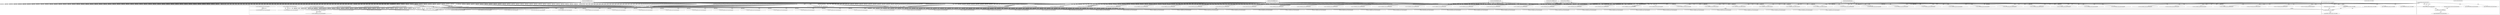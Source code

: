 digraph G {
	"1_fwatchdog#ServerID_6df85d7674-grtsk"->"10.1.80.1:35167#ServerID_OuterContainerID"[ label="RESPONSE" ];
	"10.1.80.1:35167#ServerID_OuterContainerID"->"1_fwatchdog#ServerID_6df85d7674-grtsk"[ label="GET" ];
	"10.1.80.1:57430#ServerID_OuterContainerID"->"1_fwatchdog#ServerID_5f846fd567-srhtc"[ label="GET" ];
	"1_fwatchdog#ServerID_5f846fd567-srhtc"->"10.1.80.1:57430#ServerID_OuterContainerID"[ label="RESPONSE" ];
	"1_fwatchdog#ServerID_8665dd9487-pw5j6"->"10.1.80.1:39938#ServerID_OuterContainerID"[ label="RESPONSE" ];
	"10.1.80.1:39938#ServerID_OuterContainerID"->"1_fwatchdog#ServerID_8665dd9487-pw5j6"[ label="GET" ];
	"1_fwatchdog#ServerID_76c96688d7-jrg4c"->"10.1.80.1:50283#ServerID_OuterContainerID"[ label="RESPONSE" ];
	"10.1.80.1:35166#ServerID_OuterContainerID"->"1_fwatchdog#ServerID_6df85d7674-grtsk"[ label="GET" ];
	"1_fwatchdog#ServerID_6df85d7674-grtsk"->"10.1.80.1:35166#ServerID_OuterContainerID"[ label="RESPONSE" ];
	"10.1.80.1:39936#ServerID_OuterContainerID"->"1_fwatchdog#ServerID_8665dd9487-pw5j6"[ label="GET" ];
	"10.1.80.1:57431#ServerID_OuterContainerID"->"1_fwatchdog#ServerID_5f846fd567-srhtc"[ label="GET" ];
	"1_fwatchdog#ServerID_8665dd9487-pw5j6"->"10.1.80.1:39936#ServerID_OuterContainerID"[ label="RESPONSE" ];
	"1_fwatchdog#ServerID_5f846fd567-srhtc"->"10.1.80.1:57431#ServerID_OuterContainerID"[ label="RESPONSE" ];
	"10.1.80.1:50283#ServerID_OuterContainerID"->"1_fwatchdog#ServerID_76c96688d7-jrg4c"[ label="GET" ];
	"10.1.80.1:50282#ServerID_OuterContainerID"->"1_fwatchdog#ServerID_76c96688d7-jrg4c"[ label="GET" ];
	"1_fwatchdog#ServerID_76c96688d7-jrg4c"->"10.1.80.1:50282#ServerID_OuterContainerID"[ label="RESPONSE" ];
	"10.1.80.1:35204#ServerID_OuterContainerID"->"1_fwatchdog#ServerID_6df85d7674-grtsk"[ label="GET" ];
	"1_fwatchdog#ServerID_6df85d7674-grtsk"->"10.1.80.1:35204#ServerID_OuterContainerID"[ label="RESPONSE" ];
	"10.1.80.1:35202#ServerID_OuterContainerID"->"1_fwatchdog#ServerID_6df85d7674-grtsk"[ label="GET" ];
	"1_fwatchdog#ServerID_6df85d7674-grtsk"->"10.1.80.1:35202#ServerID_OuterContainerID"[ label="RESPONSE" ];
	"10.1.80.1:39974#ServerID_OuterContainerID"->"1_fwatchdog#ServerID_8665dd9487-pw5j6"[ label="GET" ];
	"10.1.80.1:39972#ServerID_OuterContainerID"->"1_fwatchdog#ServerID_8665dd9487-pw5j6"[ label="GET" ];
	"1_fwatchdog#ServerID_8665dd9487-pw5j6"->"10.1.80.1:39974#ServerID_OuterContainerID"[ label="RESPONSE" ];
	"1_fwatchdog#ServerID_8665dd9487-pw5j6"->"10.1.80.1:39972#ServerID_OuterContainerID"[ label="RESPONSE" ];
	"10.1.80.247:52782#ServerID_OuterContainerID"->"1_fwatchdog#ServerID_6df85d7674-grtsk"[ label="POST" ];
	"1_fwatchdog#ServerID_6df85d7674-grtsk"->"gateway:8080#ServerID_OuterContainerID"[ label="POST" ];
	"1_fwatchdog#ServerID_6df85d7674-grtsk"->"10.1.80.247:8080#ServerID_OuterContainerID"[ label="POST" ];
	"10.1.80.247:47312#ServerID_OuterContainerID"->"1_fwatchdog#ServerID_5f846fd567-srhtc"[ label="POST" ];
	"1_fwatchdog#ServerID_5f846fd567-srhtc"->"10.1.80.247:47312#ServerID_OuterContainerID"[ label="RESPONSE" ];
	"10.1.80.247:8080#ServerID_OuterContainerID"->"1_fwatchdog#ServerID_6df85d7674-grtsk"[ label="RESPONSE" ];
	"gateway:8080#ServerID_OuterContainerID"->"1_fwatchdog#ServerID_6df85d7674-grtsk"[ label="RESPONSE" ];
	"1_fwatchdog#ServerID_6df85d7674-grtsk"->"10.1.80.247:52782#ServerID_OuterContainerID"[ label="RESPONSE" ];
	"10.1.80.247:52782#ServerID_OuterContainerID"->"1_fwatchdog#ServerID_6df85d7674-grtsk"[ label="POST" ];
	"1_fwatchdog#ServerID_6df85d7674-grtsk"->"gateway:8080#ServerID_OuterContainerID"[ label="POST" ];
	"1_fwatchdog#ServerID_6df85d7674-grtsk"->"10.1.80.247:8080#ServerID_OuterContainerID"[ label="POST" ];
	"10.1.80.247:47312#ServerID_OuterContainerID"->"1_fwatchdog#ServerID_5f846fd567-srhtc"[ label="POST" ];
	"1_fwatchdog#ServerID_5f846fd567-srhtc"->"10.1.80.247:47312#ServerID_OuterContainerID"[ label="RESPONSE" ];
	"10.1.80.247:8080#ServerID_OuterContainerID"->"1_fwatchdog#ServerID_6df85d7674-grtsk"[ label="RESPONSE" ];
	"gateway:8080#ServerID_OuterContainerID"->"1_fwatchdog#ServerID_6df85d7674-grtsk"[ label="RESPONSE" ];
	"1_fwatchdog#ServerID_6df85d7674-grtsk"->"10.1.80.247:52782#ServerID_OuterContainerID"[ label="RESPONSE" ];
	"10.1.80.1:35146#ServerID_OuterContainerID"->"1_fwatchdog#ServerID_3113a7a2a86a"[ label="read" ];
	"10.1.80.247:52782#ServerID_OuterContainerID"->"1_fwatchdog#ServerID_6df85d7674-grtsk"[ label="POST" ];
	"1_fwatchdog#ServerID_6df85d7674-grtsk"->"gateway:8080#ServerID_OuterContainerID"[ label="POST" ];
	"1_fwatchdog#ServerID_6df85d7674-grtsk"->"10.1.80.247:8080#ServerID_OuterContainerID"[ label="POST" ];
	"10.1.80.247:47312#ServerID_OuterContainerID"->"1_fwatchdog#ServerID_5f846fd567-srhtc"[ label="POST" ];
	"1_fwatchdog#ServerID_5f846fd567-srhtc"->"10.1.80.247:47312#ServerID_OuterContainerID"[ label="RESPONSE" ];
	"10.1.80.247:8080#ServerID_OuterContainerID"->"1_fwatchdog#ServerID_6df85d7674-grtsk"[ label="RESPONSE" ];
	"1_fwatchdog#ServerID_3113a7a2a86a"->"10.1.80.1:35146#ServerID_OuterContainerID"[ label="write" ];
	"10.1.80.1:35148#ServerID_OuterContainerID"->"1_fwatchdog#ServerID_3113a7a2a86a"[ label="read" ];
	"1_fwatchdog#ServerID_3113a7a2a86a"->"10.1.80.1:35148#ServerID_OuterContainerID"[ label="write" ];
	"gateway:8080#ServerID_OuterContainerID"->"1_fwatchdog#ServerID_6df85d7674-grtsk"[ label="RESPONSE" ];
	"1_fwatchdog#ServerID_6df85d7674-grtsk"->"10.1.80.247:52782#ServerID_OuterContainerID"[ label="RESPONSE" ];
	"10.1.80.1:39916#ServerID_OuterContainerID"->"1_fwatchdog#ServerID_c5e73ff9475e"[ label="read" ];
	"10.1.80.247:52782#ServerID_OuterContainerID"->"1_fwatchdog#ServerID_6df85d7674-grtsk"[ label="POST" ];
	"1_fwatchdog#ServerID_6df85d7674-grtsk"->"gateway:8080#ServerID_OuterContainerID"[ label="POST" ];
	"1_fwatchdog#ServerID_6df85d7674-grtsk"->"10.1.80.247:8080#ServerID_OuterContainerID"[ label="POST" ];
	"10.1.80.247:47312#ServerID_OuterContainerID"->"1_fwatchdog#ServerID_5f846fd567-srhtc"[ label="POST" ];
	"1_fwatchdog#ServerID_c5e73ff9475e"->"10.1.80.1:39916#ServerID_OuterContainerID"[ label="write" ];
	"1_fwatchdog#ServerID_5f846fd567-srhtc"->"10.1.80.247:47312#ServerID_OuterContainerID"[ label="RESPONSE" ];
	"10.1.80.247:8080#ServerID_OuterContainerID"->"1_fwatchdog#ServerID_6df85d7674-grtsk"[ label="RESPONSE" ];
	"10.1.80.1:39918#ServerID_OuterContainerID"->"1_fwatchdog#ServerID_c5e73ff9475e"[ label="read" ];
	"gateway:8080#ServerID_OuterContainerID"->"1_fwatchdog#ServerID_6df85d7674-grtsk"[ label="RESPONSE" ];
	"1_fwatchdog#ServerID_6df85d7674-grtsk"->"10.1.80.247:52782#ServerID_OuterContainerID"[ label="RESPONSE" ];
	"10.1.80.247:52782#ServerID_OuterContainerID"->"1_fwatchdog#ServerID_6df85d7674-grtsk"[ label="POST" ];
	"1_fwatchdog#ServerID_c5e73ff9475e"->"10.1.80.1:39918#ServerID_OuterContainerID"[ label="write" ];
	"1_fwatchdog#ServerID_6df85d7674-grtsk"->"gateway:8080#ServerID_OuterContainerID"[ label="POST" ];
	"1_fwatchdog#ServerID_6df85d7674-grtsk"->"10.1.80.247:8080#ServerID_OuterContainerID"[ label="POST" ];
	"10.1.80.247:47312#ServerID_OuterContainerID"->"1_fwatchdog#ServerID_5f846fd567-srhtc"[ label="POST" ];
	"1_fwatchdog#ServerID_5f846fd567-srhtc"->"10.1.80.247:47312#ServerID_OuterContainerID"[ label="RESPONSE" ];
	"10.1.80.247:8080#ServerID_OuterContainerID"->"1_fwatchdog#ServerID_6df85d7674-grtsk"[ label="RESPONSE" ];
	"gateway:8080#ServerID_OuterContainerID"->"1_fwatchdog#ServerID_6df85d7674-grtsk"[ label="RESPONSE" ];
	"10.1.80.247:52832#ServerID_OuterContainerID"->"1_fwatchdog#ServerID_6df85d7674-grtsk"[ label="POST" ];
	"1_fwatchdog#ServerID_6df85d7674-grtsk"->"10.1.80.247:52782#ServerID_OuterContainerID"[ label="RESPONSE" ];
	"1_fwatchdog#ServerID_6df85d7674-grtsk"->"gateway:8080#ServerID_OuterContainerID"[ label="POST" ];
	"1_fwatchdog#ServerID_6df85d7674-grtsk"->"10.1.80.247:8080#ServerID_OuterContainerID"[ label="POST" ];
	"10.1.80.247:47312#ServerID_OuterContainerID"->"1_fwatchdog#ServerID_5f846fd567-srhtc"[ label="POST" ];
	"1_fwatchdog#ServerID_5f846fd567-srhtc"->"10.1.80.247:47312#ServerID_OuterContainerID"[ label="RESPONSE" ];
	"10.1.80.247:8080#ServerID_OuterContainerID"->"1_fwatchdog#ServerID_6df85d7674-grtsk"[ label="RESPONSE" ];
	"gateway:8080#ServerID_OuterContainerID"->"1_fwatchdog#ServerID_6df85d7674-grtsk"[ label="RESPONSE" ];
	"10.1.80.247:52782#ServerID_OuterContainerID"->"1_fwatchdog#ServerID_6df85d7674-grtsk"[ label="POST" ];
	"1_fwatchdog#ServerID_6df85d7674-grtsk"->"10.1.80.247:52832#ServerID_OuterContainerID"[ label="RESPONSE" ];
	"1_fwatchdog#ServerID_6df85d7674-grtsk"->"gateway:8080#ServerID_OuterContainerID"[ label="POST" ];
	"1_fwatchdog#ServerID_6df85d7674-grtsk"->"10.1.80.247:8080#ServerID_OuterContainerID"[ label="POST" ];
	"10.1.80.247:47312#ServerID_OuterContainerID"->"1_fwatchdog#ServerID_5f846fd567-srhtc"[ label="POST" ];
	"1_fwatchdog#ServerID_5f846fd567-srhtc"->"10.1.80.247:47312#ServerID_OuterContainerID"[ label="RESPONSE" ];
	"10.1.80.247:8080#ServerID_OuterContainerID"->"1_fwatchdog#ServerID_6df85d7674-grtsk"[ label="RESPONSE" ];
	"gateway:8080#ServerID_OuterContainerID"->"1_fwatchdog#ServerID_6df85d7674-grtsk"[ label="RESPONSE" ];
	"1_fwatchdog#ServerID_6df85d7674-grtsk"->"10.1.80.247:52782#ServerID_OuterContainerID"[ label="RESPONSE" ];
	"10.1.80.247:52782#ServerID_OuterContainerID"->"1_fwatchdog#ServerID_6df85d7674-grtsk"[ label="POST" ];
	"1_fwatchdog#ServerID_6df85d7674-grtsk"->"10.1.80.247:8080#ServerID_OuterContainerID"[ label="POST" ];
	"1_fwatchdog#ServerID_6df85d7674-grtsk"->"gateway:8080#ServerID_OuterContainerID"[ label="POST" ];
	"10.1.80.247:47312#ServerID_OuterContainerID"->"1_fwatchdog#ServerID_5f846fd567-srhtc"[ label="POST" ];
	"1_fwatchdog#ServerID_5f846fd567-srhtc"->"10.1.80.247:47312#ServerID_OuterContainerID"[ label="RESPONSE" ];
	"gateway:8080#ServerID_OuterContainerID"->"1_fwatchdog#ServerID_6df85d7674-grtsk"[ label="RESPONSE" ];
	"10.1.80.247:8080#ServerID_OuterContainerID"->"1_fwatchdog#ServerID_6df85d7674-grtsk"[ label="RESPONSE" ];
	"1_fwatchdog#ServerID_6df85d7674-grtsk"->"10.1.80.247:52782#ServerID_OuterContainerID"[ label="RESPONSE" ];
	"10.1.80.247:52782#ServerID_OuterContainerID"->"1_fwatchdog#ServerID_6df85d7674-grtsk"[ label="POST" ];
	"1_fwatchdog#ServerID_6df85d7674-grtsk"->"gateway:8080#ServerID_OuterContainerID"[ label="POST" ];
	"1_fwatchdog#ServerID_6df85d7674-grtsk"->"10.1.80.247:8080#ServerID_OuterContainerID"[ label="POST" ];
	"10.1.80.247:47312#ServerID_OuterContainerID"->"1_fwatchdog#ServerID_5f846fd567-srhtc"[ label="POST" ];
	"1_fwatchdog#ServerID_5f846fd567-srhtc"->"10.1.80.247:47312#ServerID_OuterContainerID"[ label="RESPONSE" ];
	"10.1.80.247:8080#ServerID_OuterContainerID"->"1_fwatchdog#ServerID_6df85d7674-grtsk"[ label="RESPONSE" ];
	"gateway:8080#ServerID_OuterContainerID"->"1_fwatchdog#ServerID_6df85d7674-grtsk"[ label="RESPONSE" ];
	"1_fwatchdog#ServerID_6df85d7674-grtsk"->"10.1.80.247:52782#ServerID_OuterContainerID"[ label="RESPONSE" ];
	"10.1.80.247:52782#ServerID_OuterContainerID"->"1_fwatchdog#ServerID_6df85d7674-grtsk"[ label="POST" ];
	"1_fwatchdog#ServerID_6df85d7674-grtsk"->"gateway:8080#ServerID_OuterContainerID"[ label="POST" ];
	"1_fwatchdog#ServerID_6df85d7674-grtsk"->"10.1.80.247:8080#ServerID_OuterContainerID"[ label="POST" ];
	"10.1.80.247:47312#ServerID_OuterContainerID"->"1_fwatchdog#ServerID_5f846fd567-srhtc"[ label="POST" ];
	"1_fwatchdog#ServerID_5f846fd567-srhtc"->"10.1.80.247:47312#ServerID_OuterContainerID"[ label="RESPONSE" ];
	"10.1.80.247:8080#ServerID_OuterContainerID"->"1_fwatchdog#ServerID_6df85d7674-grtsk"[ label="RESPONSE" ];
	"gateway:8080#ServerID_OuterContainerID"->"1_fwatchdog#ServerID_6df85d7674-grtsk"[ label="RESPONSE" ];
	"1_fwatchdog#ServerID_6df85d7674-grtsk"->"10.1.80.247:52782#ServerID_OuterContainerID"[ label="RESPONSE" ];
	"10.1.80.247:52782#ServerID_OuterContainerID"->"1_fwatchdog#ServerID_6df85d7674-grtsk"[ label="POST" ];
	"1_fwatchdog#ServerID_6df85d7674-grtsk"->"gateway:8080#ServerID_OuterContainerID"[ label="POST" ];
	"1_fwatchdog#ServerID_6df85d7674-grtsk"->"10.1.80.247:8080#ServerID_OuterContainerID"[ label="POST" ];
	"10.1.80.247:47312#ServerID_OuterContainerID"->"1_fwatchdog#ServerID_5f846fd567-srhtc"[ label="POST" ];
	"1_fwatchdog#ServerID_5f846fd567-srhtc"->"10.1.80.247:47312#ServerID_OuterContainerID"[ label="RESPONSE" ];
	"10.1.80.247:8080#ServerID_OuterContainerID"->"1_fwatchdog#ServerID_6df85d7674-grtsk"[ label="RESPONSE" ];
	"gateway:8080#ServerID_OuterContainerID"->"1_fwatchdog#ServerID_6df85d7674-grtsk"[ label="RESPONSE" ];
	"1_fwatchdog#ServerID_6df85d7674-grtsk"->"10.1.80.247:52782#ServerID_OuterContainerID"[ label="RESPONSE" ];
	"10.1.80.247:52782#ServerID_OuterContainerID"->"1_fwatchdog#ServerID_6df85d7674-grtsk"[ label="POST" ];
	"1_fwatchdog#ServerID_6df85d7674-grtsk"->"gateway:8080#ServerID_OuterContainerID"[ label="POST" ];
	"1_fwatchdog#ServerID_6df85d7674-grtsk"->"10.1.80.247:8080#ServerID_OuterContainerID"[ label="POST" ];
	"10.1.80.247:47312#ServerID_OuterContainerID"->"1_fwatchdog#ServerID_5f846fd567-srhtc"[ label="POST" ];
	"1_fwatchdog#ServerID_5f846fd567-srhtc"->"10.1.80.247:47312#ServerID_OuterContainerID"[ label="RESPONSE" ];
	"10.1.80.247:8080#ServerID_OuterContainerID"->"1_fwatchdog#ServerID_6df85d7674-grtsk"[ label="RESPONSE" ];
	"gateway:8080#ServerID_OuterContainerID"->"1_fwatchdog#ServerID_6df85d7674-grtsk"[ label="RESPONSE" ];
	"1_fwatchdog#ServerID_6df85d7674-grtsk"->"10.1.80.247:52782#ServerID_OuterContainerID"[ label="RESPONSE" ];
	"10.1.80.247:52782#ServerID_OuterContainerID"->"1_fwatchdog#ServerID_6df85d7674-grtsk"[ label="POST" ];
	"1_fwatchdog#ServerID_6df85d7674-grtsk"->"10.1.80.247:8080#ServerID_OuterContainerID"[ label="POST" ];
	"1_fwatchdog#ServerID_6df85d7674-grtsk"->"gateway:8080#ServerID_OuterContainerID"[ label="POST" ];
	"10.1.80.247:47312#ServerID_OuterContainerID"->"1_fwatchdog#ServerID_5f846fd567-srhtc"[ label="POST" ];
	"1_fwatchdog#ServerID_5f846fd567-srhtc"->"10.1.80.247:47312#ServerID_OuterContainerID"[ label="RESPONSE" ];
	"10.1.80.247:8080#ServerID_OuterContainerID"->"1_fwatchdog#ServerID_6df85d7674-grtsk"[ label="RESPONSE" ];
	"gateway:8080#ServerID_OuterContainerID"->"1_fwatchdog#ServerID_6df85d7674-grtsk"[ label="RESPONSE" ];
	"1_fwatchdog#ServerID_6df85d7674-grtsk"->"10.1.80.247:52782#ServerID_OuterContainerID"[ label="RESPONSE" ];
	"10.1.80.247:52782#ServerID_OuterContainerID"->"1_fwatchdog#ServerID_6df85d7674-grtsk"[ label="POST" ];
	"1_fwatchdog#ServerID_6df85d7674-grtsk"->"gateway:8080#ServerID_OuterContainerID"[ label="POST" ];
	"1_fwatchdog#ServerID_6df85d7674-grtsk"->"10.1.80.247:8080#ServerID_OuterContainerID"[ label="POST" ];
	"10.1.80.247:47312#ServerID_OuterContainerID"->"1_fwatchdog#ServerID_5f846fd567-srhtc"[ label="POST" ];
	"10.1.80.1:57600#ServerID_OuterContainerID"->"1_fwatchdog#ServerID_5f846fd567-srhtc"[ label="GET" ];
	"10.1.80.1:57598#ServerID_OuterContainerID"->"1_fwatchdog#ServerID_5f846fd567-srhtc"[ label="GET" ];
	"10.1.80.247:52912#ServerID_OuterContainerID"->"1_fwatchdog#ServerID_6df85d7674-grtsk"[ label="POST" ];
	"1_fwatchdog#ServerID_5f846fd567-srhtc"->"10.1.80.247:47312#ServerID_OuterContainerID"[ label="RESPONSE" ];
	"gateway:8080#ServerID_OuterContainerID"->"1_fwatchdog#ServerID_6df85d7674-grtsk"[ label="RESPONSE" ];
	"10.1.80.247:8080#ServerID_OuterContainerID"->"1_fwatchdog#ServerID_6df85d7674-grtsk"[ label="RESPONSE" ];
	"1_fwatchdog#ServerID_5f846fd567-srhtc"->"10.1.80.1:57600#ServerID_OuterContainerID"[ label="RESPONSE" ];
	"1_fwatchdog#ServerID_5f846fd567-srhtc"->"10.1.80.1:57598#ServerID_OuterContainerID"[ label="RESPONSE" ];
	"1_fwatchdog#ServerID_6df85d7674-grtsk"->"10.1.80.247:52782#ServerID_OuterContainerID"[ label="RESPONSE" ];
	"10.1.80.247:52782#ServerID_OuterContainerID"->"1_fwatchdog#ServerID_6df85d7674-grtsk"[ label="POST" ];
	"1_fwatchdog#ServerID_6df85d7674-grtsk"->"gateway:8080#ServerID_OuterContainerID"[ label="POST" ];
	"1_fwatchdog#ServerID_6df85d7674-grtsk"->"10.1.80.247:8080#ServerID_OuterContainerID"[ label="POST" ];
	"10.1.80.247:47312#ServerID_OuterContainerID"->"1_fwatchdog#ServerID_5f846fd567-srhtc"[ label="POST" ];
	"1_fwatchdog#ServerID_6df85d7674-grtsk"->"gateway:8080#ServerID_OuterContainerID"[ label="POST" ];
	"1_fwatchdog#ServerID_6df85d7674-grtsk"->"10.1.80.247:8080#ServerID_OuterContainerID"[ label="POST" ];
	"10.1.80.247:47450#ServerID_OuterContainerID"->"1_fwatchdog#ServerID_5f846fd567-srhtc"[ label="POST" ];
	"1_fwatchdog#ServerID_5f846fd567-srhtc"->"10.1.80.247:47312#ServerID_OuterContainerID"[ label="RESPONSE" ];
	"10.1.80.247:8080#ServerID_OuterContainerID"->"1_fwatchdog#ServerID_6df85d7674-grtsk"[ label="RESPONSE" ];
	"gateway:8080#ServerID_OuterContainerID"->"1_fwatchdog#ServerID_6df85d7674-grtsk"[ label="RESPONSE" ];
	"10.1.80.247:52934#ServerID_OuterContainerID"->"1_fwatchdog#ServerID_6df85d7674-grtsk"[ label="POST" ];
	"1_fwatchdog#ServerID_5f846fd567-srhtc"->"10.1.80.247:47450#ServerID_OuterContainerID"[ label="RESPONSE" ];
	"10.1.80.247:8080#ServerID_OuterContainerID"->"1_fwatchdog#ServerID_6df85d7674-grtsk"[ label="RESPONSE" ];
	"gateway:8080#ServerID_OuterContainerID"->"1_fwatchdog#ServerID_6df85d7674-grtsk"[ label="RESPONSE" ];
	"1_fwatchdog#ServerID_6df85d7674-grtsk"->"10.1.80.247:52912#ServerID_OuterContainerID"[ label="RESPONSE" ];
	"1_fwatchdog#ServerID_6df85d7674-grtsk"->"10.1.80.247:52782#ServerID_OuterContainerID"[ label="RESPONSE" ];
	"10.1.80.247:52782#ServerID_OuterContainerID"->"1_fwatchdog#ServerID_6df85d7674-grtsk"[ label="POST" ];
	"1_fwatchdog#ServerID_6df85d7674-grtsk"->"gateway:8080#ServerID_OuterContainerID"[ label="POST" ];
	"1_fwatchdog#ServerID_6df85d7674-grtsk"->"10.1.80.247:8080#ServerID_OuterContainerID"[ label="POST" ];
	"10.1.80.247:47450#ServerID_OuterContainerID"->"1_fwatchdog#ServerID_5f846fd567-srhtc"[ label="POST" ];
	"1_fwatchdog#ServerID_5f846fd567-srhtc"->"10.1.80.247:47450#ServerID_OuterContainerID"[ label="RESPONSE" ];
	"10.1.80.247:8080#ServerID_OuterContainerID"->"1_fwatchdog#ServerID_6df85d7674-grtsk"[ label="RESPONSE" ];
	"gateway:8080#ServerID_OuterContainerID"->"1_fwatchdog#ServerID_6df85d7674-grtsk"[ label="RESPONSE" ];
	"1_fwatchdog#ServerID_6df85d7674-grtsk"->"10.1.80.247:52934#ServerID_OuterContainerID"[ label="RESPONSE" ];
	"1_fwatchdog#ServerID_6df85d7674-grtsk"->"gateway:8080#ServerID_OuterContainerID"[ label="POST" ];
	"1_fwatchdog#ServerID_6df85d7674-grtsk"->"10.1.80.247:8080#ServerID_OuterContainerID"[ label="POST" ];
	"10.1.80.247:47450#ServerID_OuterContainerID"->"1_fwatchdog#ServerID_5f846fd567-srhtc"[ label="POST" ];
	"10.1.80.247:52934#ServerID_OuterContainerID"->"1_fwatchdog#ServerID_6df85d7674-grtsk"[ label="POST" ];
	"1_fwatchdog#ServerID_5f846fd567-srhtc"->"10.1.80.247:47450#ServerID_OuterContainerID"[ label="RESPONSE" ];
	"10.1.80.247:52912#ServerID_OuterContainerID"->"1_fwatchdog#ServerID_6df85d7674-grtsk"[ label="POST" ];
	"10.1.80.247:8080#ServerID_OuterContainerID"->"1_fwatchdog#ServerID_6df85d7674-grtsk"[ label="RESPONSE" ];
	"gateway:8080#ServerID_OuterContainerID"->"1_fwatchdog#ServerID_6df85d7674-grtsk"[ label="RESPONSE" ];
	"1_fwatchdog#ServerID_6df85d7674-grtsk"->"10.1.80.247:52782#ServerID_OuterContainerID"[ label="RESPONSE" ];
	"1_fwatchdog#ServerID_6df85d7674-grtsk"->"gateway:8080#ServerID_OuterContainerID"[ label="POST" ];
	"1_fwatchdog#ServerID_6df85d7674-grtsk"->"10.1.80.247:8080#ServerID_OuterContainerID"[ label="POST" ];
	"10.1.80.247:47450#ServerID_OuterContainerID"->"1_fwatchdog#ServerID_5f846fd567-srhtc"[ label="POST" ];
	"1_fwatchdog#ServerID_6df85d7674-grtsk"->"gateway:8080#ServerID_OuterContainerID"[ label="POST" ];
	"1_fwatchdog#ServerID_6df85d7674-grtsk"->"10.1.80.247:8080#ServerID_OuterContainerID"[ label="POST" ];
	"1_fwatchdog#ServerID_5f846fd567-srhtc"->"10.1.80.247:47450#ServerID_OuterContainerID"[ label="RESPONSE" ];
	"10.1.80.247:8080#ServerID_OuterContainerID"->"1_fwatchdog#ServerID_6df85d7674-grtsk"[ label="RESPONSE" ];
	"gateway:8080#ServerID_OuterContainerID"->"1_fwatchdog#ServerID_6df85d7674-grtsk"[ label="RESPONSE" ];
	"10.1.80.247:47450#ServerID_OuterContainerID"->"1_fwatchdog#ServerID_5f846fd567-srhtc"[ label="POST" ];
	"10.1.80.247:52782#ServerID_OuterContainerID"->"1_fwatchdog#ServerID_6df85d7674-grtsk"[ label="POST" ];
	"1_fwatchdog#ServerID_6df85d7674-grtsk"->"10.1.80.247:52934#ServerID_OuterContainerID"[ label="RESPONSE" ];
	"1_fwatchdog#ServerID_5f846fd567-srhtc"->"10.1.80.247:47450#ServerID_OuterContainerID"[ label="RESPONSE" ];
	"10.1.80.247:8080#ServerID_OuterContainerID"->"1_fwatchdog#ServerID_6df85d7674-grtsk"[ label="RESPONSE" ];
	"gateway:8080#ServerID_OuterContainerID"->"1_fwatchdog#ServerID_6df85d7674-grtsk"[ label="RESPONSE" ];
	"1_fwatchdog#ServerID_6df85d7674-grtsk"->"10.1.80.247:52912#ServerID_OuterContainerID"[ label="RESPONSE" ];
	"1_fwatchdog#ServerID_6df85d7674-grtsk"->"gateway:8080#ServerID_OuterContainerID"[ label="POST" ];
	"1_fwatchdog#ServerID_6df85d7674-grtsk"->"10.1.80.247:8080#ServerID_OuterContainerID"[ label="POST" ];
	"10.1.80.247:47450#ServerID_OuterContainerID"->"1_fwatchdog#ServerID_5f846fd567-srhtc"[ label="POST" ];
	"1_fwatchdog#ServerID_5f846fd567-srhtc"->"10.1.80.247:47450#ServerID_OuterContainerID"[ label="RESPONSE" ];
	"10.1.80.247:8080#ServerID_OuterContainerID"->"1_fwatchdog#ServerID_6df85d7674-grtsk"[ label="RESPONSE" ];
	"gateway:8080#ServerID_OuterContainerID"->"1_fwatchdog#ServerID_6df85d7674-grtsk"[ label="RESPONSE" ];
	"10.1.80.247:52912#ServerID_OuterContainerID"->"1_fwatchdog#ServerID_6df85d7674-grtsk"[ label="POST" ];
	"1_fwatchdog#ServerID_6df85d7674-grtsk"->"10.1.80.247:52782#ServerID_OuterContainerID"[ label="RESPONSE" ];
	"1_fwatchdog#ServerID_6df85d7674-grtsk"->"gateway:8080#ServerID_OuterContainerID"[ label="POST" ];
	"1_fwatchdog#ServerID_6df85d7674-grtsk"->"10.1.80.247:8080#ServerID_OuterContainerID"[ label="POST" ];
	"10.1.80.247:47450#ServerID_OuterContainerID"->"1_fwatchdog#ServerID_5f846fd567-srhtc"[ label="POST" ];
	"1_fwatchdog#ServerID_5f846fd567-srhtc"->"10.1.80.247:47450#ServerID_OuterContainerID"[ label="RESPONSE" ];
	"10.1.80.247:8080#ServerID_OuterContainerID"->"1_fwatchdog#ServerID_6df85d7674-grtsk"[ label="RESPONSE" ];
	"gateway:8080#ServerID_OuterContainerID"->"1_fwatchdog#ServerID_6df85d7674-grtsk"[ label="RESPONSE" ];
	"1_fwatchdog#ServerID_6df85d7674-grtsk"->"10.1.80.247:52912#ServerID_OuterContainerID"[ label="RESPONSE" ];
	"10.1.80.247:52912#ServerID_OuterContainerID"->"1_fwatchdog#ServerID_6df85d7674-grtsk"[ label="POST" ];
	"1_fwatchdog#ServerID_6df85d7674-grtsk"->"gateway:8080#ServerID_OuterContainerID"[ label="POST" ];
	"1_fwatchdog#ServerID_6df85d7674-grtsk"->"10.1.80.247:8080#ServerID_OuterContainerID"[ label="POST" ];
	"10.1.80.247:47450#ServerID_OuterContainerID"->"1_fwatchdog#ServerID_5f846fd567-srhtc"[ label="POST" ];
	"1_fwatchdog#ServerID_5f846fd567-srhtc"->"10.1.80.247:47450#ServerID_OuterContainerID"[ label="RESPONSE" ];
	"10.1.80.247:8080#ServerID_OuterContainerID"->"1_fwatchdog#ServerID_6df85d7674-grtsk"[ label="RESPONSE" ];
	"gateway:8080#ServerID_OuterContainerID"->"1_fwatchdog#ServerID_6df85d7674-grtsk"[ label="RESPONSE" ];
	"1_fwatchdog#ServerID_6df85d7674-grtsk"->"10.1.80.247:52912#ServerID_OuterContainerID"[ label="RESPONSE" ];
	"10.1.80.247:52912#ServerID_OuterContainerID"->"1_fwatchdog#ServerID_6df85d7674-grtsk"[ label="POST" ];
	"1_fwatchdog#ServerID_6df85d7674-grtsk"->"gateway:8080#ServerID_OuterContainerID"[ label="POST" ];
	"1_fwatchdog#ServerID_6df85d7674-grtsk"->"10.1.80.247:8080#ServerID_OuterContainerID"[ label="POST" ];
	"10.1.80.247:47450#ServerID_OuterContainerID"->"1_fwatchdog#ServerID_5f846fd567-srhtc"[ label="POST" ];
	"1_fwatchdog#ServerID_5f846fd567-srhtc"->"10.1.80.247:47450#ServerID_OuterContainerID"[ label="RESPONSE" ];
	"gateway:8080#ServerID_OuterContainerID"->"1_fwatchdog#ServerID_6df85d7674-grtsk"[ label="RESPONSE" ];
	"10.1.80.247:8080#ServerID_OuterContainerID"->"1_fwatchdog#ServerID_6df85d7674-grtsk"[ label="RESPONSE" ];
	"1_fwatchdog#ServerID_6df85d7674-grtsk"->"10.1.80.247:52912#ServerID_OuterContainerID"[ label="RESPONSE" ];
	"10.1.80.247:52912#ServerID_OuterContainerID"->"1_fwatchdog#ServerID_6df85d7674-grtsk"[ label="POST" ];
	"1_fwatchdog#ServerID_6df85d7674-grtsk"->"gateway:8080#ServerID_OuterContainerID"[ label="POST" ];
	"1_fwatchdog#ServerID_6df85d7674-grtsk"->"10.1.80.247:8080#ServerID_OuterContainerID"[ label="POST" ];
	"10.1.80.247:47450#ServerID_OuterContainerID"->"1_fwatchdog#ServerID_5f846fd567-srhtc"[ label="POST" ];
	"1_fwatchdog#ServerID_5f846fd567-srhtc"->"10.1.80.247:47450#ServerID_OuterContainerID"[ label="RESPONSE" ];
	"gateway:8080#ServerID_OuterContainerID"->"1_fwatchdog#ServerID_6df85d7674-grtsk"[ label="RESPONSE" ];
	"10.1.80.247:8080#ServerID_OuterContainerID"->"1_fwatchdog#ServerID_6df85d7674-grtsk"[ label="RESPONSE" ];
	"1_fwatchdog#ServerID_6df85d7674-grtsk"->"10.1.80.247:52912#ServerID_OuterContainerID"[ label="RESPONSE" ];
	"10.1.80.247:52912#ServerID_OuterContainerID"->"1_fwatchdog#ServerID_6df85d7674-grtsk"[ label="POST" ];
	"1_fwatchdog#ServerID_6df85d7674-grtsk"->"gateway:8080#ServerID_OuterContainerID"[ label="POST" ];
	"1_fwatchdog#ServerID_6df85d7674-grtsk"->"10.1.80.247:8080#ServerID_OuterContainerID"[ label="POST" ];
	"10.1.80.247:47450#ServerID_OuterContainerID"->"1_fwatchdog#ServerID_5f846fd567-srhtc"[ label="POST" ];
	"1_fwatchdog#ServerID_5f846fd567-srhtc"->"10.1.80.247:47450#ServerID_OuterContainerID"[ label="RESPONSE" ];
	"10.1.80.247:8080#ServerID_OuterContainerID"->"1_fwatchdog#ServerID_6df85d7674-grtsk"[ label="RESPONSE" ];
	"gateway:8080#ServerID_OuterContainerID"->"1_fwatchdog#ServerID_6df85d7674-grtsk"[ label="RESPONSE" ];
	"1_fwatchdog#ServerID_6df85d7674-grtsk"->"10.1.80.247:52912#ServerID_OuterContainerID"[ label="RESPONSE" ];
	"10.1.80.247:52912#ServerID_OuterContainerID"->"1_fwatchdog#ServerID_6df85d7674-grtsk"[ label="POST" ];
	"1_fwatchdog#ServerID_6df85d7674-grtsk"->"gateway:8080#ServerID_OuterContainerID"[ label="POST" ];
	"1_fwatchdog#ServerID_6df85d7674-grtsk"->"10.1.80.247:8080#ServerID_OuterContainerID"[ label="POST" ];
	"10.1.80.247:47450#ServerID_OuterContainerID"->"1_fwatchdog#ServerID_5f846fd567-srhtc"[ label="POST" ];
	"1_fwatchdog#ServerID_5f846fd567-srhtc"->"10.1.80.247:47450#ServerID_OuterContainerID"[ label="RESPONSE" ];
	"10.1.80.247:8080#ServerID_OuterContainerID"->"1_fwatchdog#ServerID_6df85d7674-grtsk"[ label="RESPONSE" ];
	"gateway:8080#ServerID_OuterContainerID"->"1_fwatchdog#ServerID_6df85d7674-grtsk"[ label="RESPONSE" ];
	"1_fwatchdog#ServerID_6df85d7674-grtsk"->"10.1.80.247:52912#ServerID_OuterContainerID"[ label="RESPONSE" ];
	"10.1.80.247:52912#ServerID_OuterContainerID"->"1_fwatchdog#ServerID_6df85d7674-grtsk"[ label="POST" ];
	"1_fwatchdog#ServerID_6df85d7674-grtsk"->"gateway:8080#ServerID_OuterContainerID"[ label="POST" ];
	"1_fwatchdog#ServerID_6df85d7674-grtsk"->"10.1.80.247:8080#ServerID_OuterContainerID"[ label="POST" ];
	"10.1.80.247:47450#ServerID_OuterContainerID"->"1_fwatchdog#ServerID_5f846fd567-srhtc"[ label="POST" ];
	"1_fwatchdog#ServerID_5f846fd567-srhtc"->"10.1.80.247:47450#ServerID_OuterContainerID"[ label="RESPONSE" ];
	"10.1.80.247:8080#ServerID_OuterContainerID"->"1_fwatchdog#ServerID_6df85d7674-grtsk"[ label="RESPONSE" ];
	"gateway:8080#ServerID_OuterContainerID"->"1_fwatchdog#ServerID_6df85d7674-grtsk"[ label="RESPONSE" ];
	"1_fwatchdog#ServerID_6df85d7674-grtsk"->"10.1.80.247:52912#ServerID_OuterContainerID"[ label="RESPONSE" ];
	"10.1.80.247:52912#ServerID_OuterContainerID"->"1_fwatchdog#ServerID_6df85d7674-grtsk"[ label="POST" ];
	"1_fwatchdog#ServerID_6df85d7674-grtsk"->"gateway:8080#ServerID_OuterContainerID"[ label="POST" ];
	"1_fwatchdog#ServerID_6df85d7674-grtsk"->"10.1.80.247:8080#ServerID_OuterContainerID"[ label="POST" ];
	"10.1.80.247:47450#ServerID_OuterContainerID"->"1_fwatchdog#ServerID_5f846fd567-srhtc"[ label="POST" ];
	"1_fwatchdog#ServerID_5f846fd567-srhtc"->"10.1.80.247:47450#ServerID_OuterContainerID"[ label="RESPONSE" ];
	"10.1.80.247:8080#ServerID_OuterContainerID"->"1_fwatchdog#ServerID_6df85d7674-grtsk"[ label="RESPONSE" ];
	"gateway:8080#ServerID_OuterContainerID"->"1_fwatchdog#ServerID_6df85d7674-grtsk"[ label="RESPONSE" ];
	"1_fwatchdog#ServerID_6df85d7674-grtsk"->"10.1.80.247:52912#ServerID_OuterContainerID"[ label="RESPONSE" ];
	"10.1.80.247:52912#ServerID_OuterContainerID"->"1_fwatchdog#ServerID_6df85d7674-grtsk"[ label="POST" ];
	"1_fwatchdog#ServerID_6df85d7674-grtsk"->"gateway:8080#ServerID_OuterContainerID"[ label="POST" ];
	"1_fwatchdog#ServerID_6df85d7674-grtsk"->"10.1.80.247:8080#ServerID_OuterContainerID"[ label="POST" ];
	"10.1.80.247:47450#ServerID_OuterContainerID"->"1_fwatchdog#ServerID_5f846fd567-srhtc"[ label="POST" ];
	"1_fwatchdog#ServerID_5f846fd567-srhtc"->"10.1.80.247:47450#ServerID_OuterContainerID"[ label="RESPONSE" ];
	"10.1.80.247:8080#ServerID_OuterContainerID"->"1_fwatchdog#ServerID_6df85d7674-grtsk"[ label="RESPONSE" ];
	"gateway:8080#ServerID_OuterContainerID"->"1_fwatchdog#ServerID_6df85d7674-grtsk"[ label="RESPONSE" ];
	"10.1.80.247:53054#ServerID_OuterContainerID"->"1_fwatchdog#ServerID_6df85d7674-grtsk"[ label="POST" ];
	"1_fwatchdog#ServerID_6df85d7674-grtsk"->"10.1.80.247:52912#ServerID_OuterContainerID"[ label="RESPONSE" ];
	"1_fwatchdog#ServerID_6df85d7674-grtsk"->"gateway:8080#ServerID_OuterContainerID"[ label="POST" ];
	"1_fwatchdog#ServerID_6df85d7674-grtsk"->"10.1.80.247:8080#ServerID_OuterContainerID"[ label="POST" ];
	"10.1.80.247:47450#ServerID_OuterContainerID"->"1_fwatchdog#ServerID_5f846fd567-srhtc"[ label="POST" ];
	"1_fwatchdog#ServerID_5f846fd567-srhtc"->"10.1.80.247:47450#ServerID_OuterContainerID"[ label="RESPONSE" ];
	"10.1.80.247:8080#ServerID_OuterContainerID"->"1_fwatchdog#ServerID_6df85d7674-grtsk"[ label="RESPONSE" ];
	"gateway:8080#ServerID_OuterContainerID"->"1_fwatchdog#ServerID_6df85d7674-grtsk"[ label="RESPONSE" ];
	"1_fwatchdog#ServerID_6df85d7674-grtsk"->"10.1.80.247:53054#ServerID_OuterContainerID"[ label="RESPONSE" ];
	"10.1.80.247:53054#ServerID_OuterContainerID"->"1_fwatchdog#ServerID_6df85d7674-grtsk"[ label="POST" ];
	"1_fwatchdog#ServerID_6df85d7674-grtsk"->"gateway:8080#ServerID_OuterContainerID"[ label="POST" ];
	"1_fwatchdog#ServerID_6df85d7674-grtsk"->"10.1.80.247:8080#ServerID_OuterContainerID"[ label="POST" ];
	"10.1.80.247:47450#ServerID_OuterContainerID"->"1_fwatchdog#ServerID_5f846fd567-srhtc"[ label="POST" ];
	"1_fwatchdog#ServerID_5f846fd567-srhtc"->"10.1.80.247:47450#ServerID_OuterContainerID"[ label="RESPONSE" ];
	"10.1.80.247:8080#ServerID_OuterContainerID"->"1_fwatchdog#ServerID_6df85d7674-grtsk"[ label="RESPONSE" ];
	"gateway:8080#ServerID_OuterContainerID"->"1_fwatchdog#ServerID_6df85d7674-grtsk"[ label="RESPONSE" ];
	"1_fwatchdog#ServerID_6df85d7674-grtsk"->"10.1.80.247:53054#ServerID_OuterContainerID"[ label="RESPONSE" ];
	"10.1.80.247:53054#ServerID_OuterContainerID"->"1_fwatchdog#ServerID_6df85d7674-grtsk"[ label="POST" ];
	"1_fwatchdog#ServerID_6df85d7674-grtsk"->"gateway:8080#ServerID_OuterContainerID"[ label="POST" ];
	"1_fwatchdog#ServerID_6df85d7674-grtsk"->"10.1.80.247:8080#ServerID_OuterContainerID"[ label="POST" ];
	"10.1.80.247:47450#ServerID_OuterContainerID"->"1_fwatchdog#ServerID_5f846fd567-srhtc"[ label="POST" ];
	"1_fwatchdog#ServerID_5f846fd567-srhtc"->"10.1.80.247:47450#ServerID_OuterContainerID"[ label="RESPONSE" ];
	"10.1.80.247:8080#ServerID_OuterContainerID"->"1_fwatchdog#ServerID_6df85d7674-grtsk"[ label="RESPONSE" ];
	"gateway:8080#ServerID_OuterContainerID"->"1_fwatchdog#ServerID_6df85d7674-grtsk"[ label="RESPONSE" ];
	"1_fwatchdog#ServerID_6df85d7674-grtsk"->"10.1.80.247:53054#ServerID_OuterContainerID"[ label="RESPONSE" ];
	"10.1.80.247:53054#ServerID_OuterContainerID"->"1_fwatchdog#ServerID_6df85d7674-grtsk"[ label="POST" ];
	"1_fwatchdog#ServerID_6df85d7674-grtsk"->"gateway:8080#ServerID_OuterContainerID"[ label="POST" ];
	"1_fwatchdog#ServerID_6df85d7674-grtsk"->"10.1.80.247:8080#ServerID_OuterContainerID"[ label="POST" ];
	"10.1.80.247:47450#ServerID_OuterContainerID"->"1_fwatchdog#ServerID_5f846fd567-srhtc"[ label="POST" ];
	"10.1.80.1:57410#ServerID_OuterContainerID"->"1_fwatchdog#ServerID_9c632c9c841a"[ label="read" ];
	"10.1.80.1:57412#ServerID_OuterContainerID"->"1_fwatchdog#ServerID_9c632c9c841a"[ label="read" ];
	"1_fwatchdog#ServerID_9c632c9c841a"->"10.1.80.1:57412#ServerID_OuterContainerID"[ label="write" ];
	"1_fwatchdog#ServerID_9c632c9c841a"->"10.1.80.1:57410#ServerID_OuterContainerID"[ label="write" ];
	"10.1.80.1:50258#ServerID_OuterContainerID"->"1_fwatchdog#ServerID_a29a01b54a18"[ label="read" ];
	"10.1.80.1:50260#ServerID_OuterContainerID"->"1_fwatchdog#ServerID_a29a01b54a18"[ label="read" ];
	"1_fwatchdog#ServerID_a29a01b54a18"->"10.1.80.1:50260#ServerID_OuterContainerID"[ label="write" ];
	"1_fwatchdog#ServerID_a29a01b54a18"->"10.1.80.1:50258#ServerID_OuterContainerID"[ label="write" ];
	"10.1.80.1:35166#ServerID_OuterContainerID"->"1_fwatchdog#ServerID_3113a7a2a86a"[ label="read" ];
	"1_fwatchdog#ServerID_3113a7a2a86a"->"10.1.80.1:35166#ServerID_OuterContainerID"[ label="write" ];
	"10.1.80.1:35167#ServerID_OuterContainerID"->"1_fwatchdog#ServerID_3113a7a2a86a"[ label="read" ];
	"1_fwatchdog#ServerID_3113a7a2a86a"->"10.1.80.1:35167#ServerID_OuterContainerID"[ label="write" ];
	"10.1.80.1:39938#ServerID_OuterContainerID"->"1_fwatchdog#ServerID_c5e73ff9475e"[ label="read" ];
	"10.1.80.1:39936#ServerID_OuterContainerID"->"1_fwatchdog#ServerID_c5e73ff9475e"[ label="read" ];
	"1_fwatchdog#ServerID_c5e73ff9475e"->"10.1.80.1:39938#ServerID_OuterContainerID"[ label="write" ];
	"1_fwatchdog#ServerID_c5e73ff9475e"->"10.1.80.1:39936#ServerID_OuterContainerID"[ label="write" ];
	"10.1.80.1:57430#ServerID_OuterContainerID"->"1_fwatchdog#ServerID_9c632c9c841a"[ label="read" ];
	"10.1.80.1:57431#ServerID_OuterContainerID"->"1_fwatchdog#ServerID_9c632c9c841a"[ label="read" ];
	"1_fwatchdog#ServerID_9c632c9c841a"->"10.1.80.1:57430#ServerID_OuterContainerID"[ label="write" ];
	"1_fwatchdog#ServerID_9c632c9c841a"->"10.1.80.1:57431#ServerID_OuterContainerID"[ label="write" ];
	"10.1.80.1:50283#ServerID_OuterContainerID"->"1_fwatchdog#ServerID_a29a01b54a18"[ label="read" ];
	"1_fwatchdog#ServerID_a29a01b54a18"->"10.1.80.1:50283#ServerID_OuterContainerID"[ label="write" ];
	"10.1.80.1:50282#ServerID_OuterContainerID"->"1_fwatchdog#ServerID_a29a01b54a18"[ label="read" ];
	"1_fwatchdog#ServerID_5f846fd567-srhtc"->"10.1.80.247:47450#ServerID_OuterContainerID"[ label="RESPONSE" ];
	"10.1.80.247:8080#ServerID_OuterContainerID"->"1_fwatchdog#ServerID_6df85d7674-grtsk"[ label="RESPONSE" ];
	"gateway:8080#ServerID_OuterContainerID"->"1_fwatchdog#ServerID_6df85d7674-grtsk"[ label="RESPONSE" ];
	"1_fwatchdog#ServerID_6df85d7674-grtsk"->"10.1.80.247:53054#ServerID_OuterContainerID"[ label="RESPONSE" ];
	"10.1.80.247:53054#ServerID_OuterContainerID"->"1_fwatchdog#ServerID_6df85d7674-grtsk"[ label="POST" ];
	"1_fwatchdog#ServerID_6df85d7674-grtsk"->"gateway:8080#ServerID_OuterContainerID"[ label="POST" ];
	"1_fwatchdog#ServerID_6df85d7674-grtsk"->"10.1.80.247:8080#ServerID_OuterContainerID"[ label="POST" ];
	"10.1.80.247:47450#ServerID_OuterContainerID"->"1_fwatchdog#ServerID_5f846fd567-srhtc"[ label="POST" ];
	"1_fwatchdog#ServerID_5f846fd567-srhtc"->"10.1.80.247:47450#ServerID_OuterContainerID"[ label="RESPONSE" ];
	"10.1.80.247:8080#ServerID_OuterContainerID"->"1_fwatchdog#ServerID_6df85d7674-grtsk"[ label="RESPONSE" ];
	"gateway:8080#ServerID_OuterContainerID"->"1_fwatchdog#ServerID_6df85d7674-grtsk"[ label="RESPONSE" ];
	"1_fwatchdog#ServerID_6df85d7674-grtsk"->"10.1.80.247:53054#ServerID_OuterContainerID"[ label="RESPONSE" ];
	"10.1.80.247:53054#ServerID_OuterContainerID"->"1_fwatchdog#ServerID_6df85d7674-grtsk"[ label="POST" ];
	"1_fwatchdog#ServerID_6df85d7674-grtsk"->"gateway:8080#ServerID_OuterContainerID"[ label="POST" ];
	"1_fwatchdog#ServerID_6df85d7674-grtsk"->"10.1.80.247:8080#ServerID_OuterContainerID"[ label="POST" ];
	"10.1.80.247:47450#ServerID_OuterContainerID"->"1_fwatchdog#ServerID_5f846fd567-srhtc"[ label="POST" ];
	"10.1.80.247:52912#ServerID_OuterContainerID"->"1_fwatchdog#ServerID_6df85d7674-grtsk"[ label="POST" ];
	"1_fwatchdog#ServerID_5f846fd567-srhtc"->"10.1.80.247:47450#ServerID_OuterContainerID"[ label="RESPONSE" ];
	"10.1.80.247:8080#ServerID_OuterContainerID"->"1_fwatchdog#ServerID_6df85d7674-grtsk"[ label="RESPONSE" ];
	"gateway:8080#ServerID_OuterContainerID"->"1_fwatchdog#ServerID_6df85d7674-grtsk"[ label="RESPONSE" ];
	"1_fwatchdog#ServerID_6df85d7674-grtsk"->"10.1.80.247:53054#ServerID_OuterContainerID"[ label="RESPONSE" ];
	"10.1.80.1:50640#ServerID_OuterContainerID"->"1_fwatchdog#ServerID_76c96688d7-jrg4c"[ label="GET" ];
	"10.1.80.1:50638#ServerID_OuterContainerID"->"1_fwatchdog#ServerID_76c96688d7-jrg4c"[ label="GET" ];
	"1_fwatchdog#ServerID_76c96688d7-jrg4c"->"10.1.80.1:50638#ServerID_OuterContainerID"[ label="RESPONSE" ];
	"1_fwatchdog#ServerID_76c96688d7-jrg4c"->"10.1.80.1:50640#ServerID_OuterContainerID"[ label="RESPONSE" ];
	"1_fwatchdog#ServerID_6df85d7674-grtsk"->"gateway:8080#ServerID_OuterContainerID"[ label="POST" ];
	"1_fwatchdog#ServerID_6df85d7674-grtsk"->"10.1.80.247:8080#ServerID_OuterContainerID"[ label="POST" ];
	"10.1.80.247:53054#ServerID_OuterContainerID"->"1_fwatchdog#ServerID_6df85d7674-grtsk"[ label="POST" ];
	"10.1.80.247:47450#ServerID_OuterContainerID"->"1_fwatchdog#ServerID_5f846fd567-srhtc"[ label="POST" ];
	"1_fwatchdog#ServerID_5f846fd567-srhtc"->"10.1.80.247:47450#ServerID_OuterContainerID"[ label="RESPONSE" ];
	"10.1.80.247:8080#ServerID_OuterContainerID"->"1_fwatchdog#ServerID_6df85d7674-grtsk"[ label="RESPONSE" ];
	"gateway:8080#ServerID_OuterContainerID"->"1_fwatchdog#ServerID_6df85d7674-grtsk"[ label="RESPONSE" ];
	"1_fwatchdog#ServerID_6df85d7674-grtsk"->"10.1.80.247:52912#ServerID_OuterContainerID"[ label="RESPONSE" ];
	"1_fwatchdog#ServerID_6df85d7674-grtsk"->"gateway:8080#ServerID_OuterContainerID"[ label="POST" ];
	"1_fwatchdog#ServerID_6df85d7674-grtsk"->"10.1.80.247:8080#ServerID_OuterContainerID"[ label="POST" ];
	"10.1.80.247:47450#ServerID_OuterContainerID"->"1_fwatchdog#ServerID_5f846fd567-srhtc"[ label="POST" ];
	"1_fwatchdog#ServerID_5f846fd567-srhtc"->"10.1.80.247:47450#ServerID_OuterContainerID"[ label="RESPONSE" ];
	"10.1.80.247:8080#ServerID_OuterContainerID"->"1_fwatchdog#ServerID_6df85d7674-grtsk"[ label="RESPONSE" ];
	"gateway:8080#ServerID_OuterContainerID"->"1_fwatchdog#ServerID_6df85d7674-grtsk"[ label="RESPONSE" ];
	"1_fwatchdog#ServerID_6df85d7674-grtsk"->"10.1.80.247:53054#ServerID_OuterContainerID"[ label="RESPONSE" ];
	"10.1.80.247:53054#ServerID_OuterContainerID"->"1_fwatchdog#ServerID_6df85d7674-grtsk"[ label="POST" ];
	"1_fwatchdog#ServerID_6df85d7674-grtsk"->"gateway:8080#ServerID_OuterContainerID"[ label="POST" ];
	"1_fwatchdog#ServerID_6df85d7674-grtsk"->"10.1.80.247:8080#ServerID_OuterContainerID"[ label="POST" ];
	"10.1.80.247:47450#ServerID_OuterContainerID"->"1_fwatchdog#ServerID_5f846fd567-srhtc"[ label="POST" ];
	"1_fwatchdog#ServerID_5f846fd567-srhtc"->"10.1.80.247:47450#ServerID_OuterContainerID"[ label="RESPONSE" ];
	"10.1.80.247:8080#ServerID_OuterContainerID"->"1_fwatchdog#ServerID_6df85d7674-grtsk"[ label="RESPONSE" ];
	"gateway:8080#ServerID_OuterContainerID"->"1_fwatchdog#ServerID_6df85d7674-grtsk"[ label="RESPONSE" ];
	"10.1.80.247:52912#ServerID_OuterContainerID"->"1_fwatchdog#ServerID_6df85d7674-grtsk"[ label="POST" ];
	"1_fwatchdog#ServerID_6df85d7674-grtsk"->"10.1.80.247:53054#ServerID_OuterContainerID"[ label="RESPONSE" ];
	"1_fwatchdog#ServerID_6df85d7674-grtsk"->"gateway:8080#ServerID_OuterContainerID"[ label="POST" ];
	"1_fwatchdog#ServerID_6df85d7674-grtsk"->"10.1.80.247:8080#ServerID_OuterContainerID"[ label="POST" ];
	"10.1.80.247:47450#ServerID_OuterContainerID"->"1_fwatchdog#ServerID_5f846fd567-srhtc"[ label="POST" ];
	"1_fwatchdog#ServerID_5f846fd567-srhtc"->"10.1.80.247:47450#ServerID_OuterContainerID"[ label="RESPONSE" ];
	"10.1.80.247:8080#ServerID_OuterContainerID"->"1_fwatchdog#ServerID_6df85d7674-grtsk"[ label="RESPONSE" ];
	"gateway:8080#ServerID_OuterContainerID"->"1_fwatchdog#ServerID_6df85d7674-grtsk"[ label="RESPONSE" ];
	"1_fwatchdog#ServerID_6df85d7674-grtsk"->"10.1.80.247:52912#ServerID_OuterContainerID"[ label="RESPONSE" ];
	"10.1.80.247:52912#ServerID_OuterContainerID"->"1_fwatchdog#ServerID_6df85d7674-grtsk"[ label="POST" ];
	"1_fwatchdog#ServerID_6df85d7674-grtsk"->"gateway:8080#ServerID_OuterContainerID"[ label="POST" ];
	"1_fwatchdog#ServerID_6df85d7674-grtsk"->"10.1.80.247:8080#ServerID_OuterContainerID"[ label="POST" ];
	"10.1.80.247:47450#ServerID_OuterContainerID"->"1_fwatchdog#ServerID_5f846fd567-srhtc"[ label="POST" ];
	"1_fwatchdog#ServerID_5f846fd567-srhtc"->"10.1.80.247:47450#ServerID_OuterContainerID"[ label="RESPONSE" ];
	"10.1.80.247:8080#ServerID_OuterContainerID"->"1_fwatchdog#ServerID_6df85d7674-grtsk"[ label="RESPONSE" ];
	"gateway:8080#ServerID_OuterContainerID"->"1_fwatchdog#ServerID_6df85d7674-grtsk"[ label="RESPONSE" ];
	"10.1.80.247:53054#ServerID_OuterContainerID"->"1_fwatchdog#ServerID_6df85d7674-grtsk"[ label="POST" ];
	"1_fwatchdog#ServerID_6df85d7674-grtsk"->"10.1.80.247:52912#ServerID_OuterContainerID"[ label="RESPONSE" ];
	"1_fwatchdog#ServerID_6df85d7674-grtsk"->"gateway:8080#ServerID_OuterContainerID"[ label="POST" ];
	"1_fwatchdog#ServerID_6df85d7674-grtsk"->"10.1.80.247:8080#ServerID_OuterContainerID"[ label="POST" ];
	"10.1.80.247:47450#ServerID_OuterContainerID"->"1_fwatchdog#ServerID_5f846fd567-srhtc"[ label="POST" ];
	"1_fwatchdog#ServerID_5f846fd567-srhtc"->"10.1.80.247:47450#ServerID_OuterContainerID"[ label="RESPONSE" ];
	"10.1.80.247:8080#ServerID_OuterContainerID"->"1_fwatchdog#ServerID_6df85d7674-grtsk"[ label="RESPONSE" ];
	"gateway:8080#ServerID_OuterContainerID"->"1_fwatchdog#ServerID_6df85d7674-grtsk"[ label="RESPONSE" ];
	"1_fwatchdog#ServerID_6df85d7674-grtsk"->"10.1.80.247:53054#ServerID_OuterContainerID"[ label="RESPONSE" ];
	"10.1.80.247:53054#ServerID_OuterContainerID"->"1_fwatchdog#ServerID_6df85d7674-grtsk"[ label="POST" ];
	"1_fwatchdog#ServerID_6df85d7674-grtsk"->"gateway:8080#ServerID_OuterContainerID"[ label="POST" ];
	"1_fwatchdog#ServerID_6df85d7674-grtsk"->"10.1.80.247:8080#ServerID_OuterContainerID"[ label="POST" ];
	"10.1.80.247:47450#ServerID_OuterContainerID"->"1_fwatchdog#ServerID_5f846fd567-srhtc"[ label="POST" ];
	"10.1.80.247:8080#ServerID_OuterContainerID"->"1_fwatchdog#ServerID_6df85d7674-grtsk"[ label="RESPONSE" ];
	"1_fwatchdog#ServerID_5f846fd567-srhtc"->"10.1.80.247:47450#ServerID_OuterContainerID"[ label="RESPONSE" ];
	"gateway:8080#ServerID_OuterContainerID"->"1_fwatchdog#ServerID_6df85d7674-grtsk"[ label="RESPONSE" ];
	"1_fwatchdog#ServerID_6df85d7674-grtsk"->"10.1.80.247:53054#ServerID_OuterContainerID"[ label="RESPONSE" ];
	"10.1.80.247:53054#ServerID_OuterContainerID"->"1_fwatchdog#ServerID_6df85d7674-grtsk"[ label="POST" ];
	"1_fwatchdog#ServerID_6df85d7674-grtsk"->"gateway:8080#ServerID_OuterContainerID"[ label="POST" ];
	"1_fwatchdog#ServerID_6df85d7674-grtsk"->"10.1.80.247:8080#ServerID_OuterContainerID"[ label="POST" ];
	"10.1.80.247:47450#ServerID_OuterContainerID"->"1_fwatchdog#ServerID_5f846fd567-srhtc"[ label="POST" ];
	"1_fwatchdog#ServerID_5f846fd567-srhtc"->"10.1.80.247:47450#ServerID_OuterContainerID"[ label="RESPONSE" ];
	"10.1.80.247:8080#ServerID_OuterContainerID"->"1_fwatchdog#ServerID_6df85d7674-grtsk"[ label="RESPONSE" ];
	"gateway:8080#ServerID_OuterContainerID"->"1_fwatchdog#ServerID_6df85d7674-grtsk"[ label="RESPONSE" ];
	"1_fwatchdog#ServerID_6df85d7674-grtsk"->"10.1.80.247:53054#ServerID_OuterContainerID"[ label="RESPONSE" ];
	"10.1.80.247:53054#ServerID_OuterContainerID"->"1_fwatchdog#ServerID_6df85d7674-grtsk"[ label="POST" ];
	"1_fwatchdog#ServerID_6df85d7674-grtsk"->"gateway:8080#ServerID_OuterContainerID"[ label="POST" ];
	"1_fwatchdog#ServerID_6df85d7674-grtsk"->"10.1.80.247:8080#ServerID_OuterContainerID"[ label="POST" ];
	"10.1.80.247:47450#ServerID_OuterContainerID"->"1_fwatchdog#ServerID_5f846fd567-srhtc"[ label="POST" ];
	"1_fwatchdog#ServerID_5f846fd567-srhtc"->"10.1.80.247:47450#ServerID_OuterContainerID"[ label="RESPONSE" ];
	"10.1.80.247:8080#ServerID_OuterContainerID"->"1_fwatchdog#ServerID_6df85d7674-grtsk"[ label="RESPONSE" ];
	"gateway:8080#ServerID_OuterContainerID"->"1_fwatchdog#ServerID_6df85d7674-grtsk"[ label="RESPONSE" ];
	"1_fwatchdog#ServerID_6df85d7674-grtsk"->"10.1.80.247:53054#ServerID_OuterContainerID"[ label="RESPONSE" ];
	"10.1.80.247:53054#ServerID_OuterContainerID"->"1_fwatchdog#ServerID_6df85d7674-grtsk"[ label="POST" ];
	"1_fwatchdog#ServerID_6df85d7674-grtsk"->"gateway:8080#ServerID_OuterContainerID"[ label="POST" ];
	"1_fwatchdog#ServerID_6df85d7674-grtsk"->"10.1.80.247:8080#ServerID_OuterContainerID"[ label="POST" ];
	"10.1.80.247:47450#ServerID_OuterContainerID"->"1_fwatchdog#ServerID_5f846fd567-srhtc"[ label="POST" ];
	"1_fwatchdog#ServerID_5f846fd567-srhtc"->"10.1.80.247:47450#ServerID_OuterContainerID"[ label="RESPONSE" ];
	"10.1.80.247:8080#ServerID_OuterContainerID"->"1_fwatchdog#ServerID_6df85d7674-grtsk"[ label="RESPONSE" ];
	"gateway:8080#ServerID_OuterContainerID"->"1_fwatchdog#ServerID_6df85d7674-grtsk"[ label="RESPONSE" ];
	"1_fwatchdog#ServerID_6df85d7674-grtsk"->"10.1.80.247:53054#ServerID_OuterContainerID"[ label="RESPONSE" ];
	"10.1.80.247:53054#ServerID_OuterContainerID"->"1_fwatchdog#ServerID_6df85d7674-grtsk"[ label="POST" ];
	"1_fwatchdog#ServerID_6df85d7674-grtsk"->"gateway:8080#ServerID_OuterContainerID"[ label="POST" ];
	"1_fwatchdog#ServerID_6df85d7674-grtsk"->"10.1.80.247:8080#ServerID_OuterContainerID"[ label="POST" ];
	"10.1.80.247:47450#ServerID_OuterContainerID"->"1_fwatchdog#ServerID_5f846fd567-srhtc"[ label="POST" ];
	"1_fwatchdog#ServerID_5f846fd567-srhtc"->"10.1.80.247:47450#ServerID_OuterContainerID"[ label="RESPONSE" ];
	"10.1.80.247:8080#ServerID_OuterContainerID"->"1_fwatchdog#ServerID_6df85d7674-grtsk"[ label="RESPONSE" ];
	"gateway:8080#ServerID_OuterContainerID"->"1_fwatchdog#ServerID_6df85d7674-grtsk"[ label="RESPONSE" ];
	"1_fwatchdog#ServerID_6df85d7674-grtsk"->"10.1.80.247:53054#ServerID_OuterContainerID"[ label="RESPONSE" ];
	"10.1.80.247:53054#ServerID_OuterContainerID"->"1_fwatchdog#ServerID_6df85d7674-grtsk"[ label="POST" ];
	"1_fwatchdog#ServerID_6df85d7674-grtsk"->"gateway:8080#ServerID_OuterContainerID"[ label="POST" ];
	"1_fwatchdog#ServerID_6df85d7674-grtsk"->"10.1.80.247:8080#ServerID_OuterContainerID"[ label="POST" ];
	"10.1.80.247:47450#ServerID_OuterContainerID"->"1_fwatchdog#ServerID_5f846fd567-srhtc"[ label="POST" ];
	"10.1.80.247:8080#ServerID_OuterContainerID"->"1_fwatchdog#ServerID_6df85d7674-grtsk"[ label="RESPONSE" ];
	"1_fwatchdog#ServerID_5f846fd567-srhtc"->"10.1.80.247:47450#ServerID_OuterContainerID"[ label="RESPONSE" ];
	"gateway:8080#ServerID_OuterContainerID"->"1_fwatchdog#ServerID_6df85d7674-grtsk"[ label="RESPONSE" ];
	"1_fwatchdog#ServerID_6df85d7674-grtsk"->"10.1.80.247:53054#ServerID_OuterContainerID"[ label="RESPONSE" ];
	"10.1.80.247:53054#ServerID_OuterContainerID"->"1_fwatchdog#ServerID_6df85d7674-grtsk"[ label="POST" ];
	"1_fwatchdog#ServerID_6df85d7674-grtsk"->"gateway:8080#ServerID_OuterContainerID"[ label="POST" ];
	"1_fwatchdog#ServerID_6df85d7674-grtsk"->"10.1.80.247:8080#ServerID_OuterContainerID"[ label="POST" ];
	"10.1.80.247:47450#ServerID_OuterContainerID"->"1_fwatchdog#ServerID_5f846fd567-srhtc"[ label="POST" ];
	"1_fwatchdog#ServerID_5f846fd567-srhtc"->"10.1.80.247:47450#ServerID_OuterContainerID"[ label="RESPONSE" ];
	"10.1.80.247:8080#ServerID_OuterContainerID"->"1_fwatchdog#ServerID_6df85d7674-grtsk"[ label="RESPONSE" ];
	"gateway:8080#ServerID_OuterContainerID"->"1_fwatchdog#ServerID_6df85d7674-grtsk"[ label="RESPONSE" ];
	"1_fwatchdog#ServerID_6df85d7674-grtsk"->"10.1.80.247:53054#ServerID_OuterContainerID"[ label="RESPONSE" ];
	"10.1.80.247:53054#ServerID_OuterContainerID"->"1_fwatchdog#ServerID_6df85d7674-grtsk"[ label="POST" ];
	"1_fwatchdog#ServerID_6df85d7674-grtsk"->"gateway:8080#ServerID_OuterContainerID"[ label="POST" ];
	"1_fwatchdog#ServerID_6df85d7674-grtsk"->"10.1.80.247:8080#ServerID_OuterContainerID"[ label="POST" ];
	"10.1.80.247:47450#ServerID_OuterContainerID"->"1_fwatchdog#ServerID_5f846fd567-srhtc"[ label="POST" ];
	"1_fwatchdog#ServerID_5f846fd567-srhtc"->"10.1.80.247:47450#ServerID_OuterContainerID"[ label="RESPONSE" ];
	"10.1.80.247:8080#ServerID_OuterContainerID"->"1_fwatchdog#ServerID_6df85d7674-grtsk"[ label="RESPONSE" ];
	"gateway:8080#ServerID_OuterContainerID"->"1_fwatchdog#ServerID_6df85d7674-grtsk"[ label="RESPONSE" ];
	"1_fwatchdog#ServerID_6df85d7674-grtsk"->"10.1.80.247:53054#ServerID_OuterContainerID"[ label="RESPONSE" ];
	"10.1.80.1:35656#ServerID_OuterContainerID"->"1_fwatchdog#ServerID_6df85d7674-grtsk"[ label="GET" ];
	"1_fwatchdog#ServerID_6df85d7674-grtsk"->"10.1.80.1:35656#ServerID_OuterContainerID"[ label="RESPONSE" ];
	"10.1.80.1:35657#ServerID_OuterContainerID"->"1_fwatchdog#ServerID_6df85d7674-grtsk"[ label="GET" ];
	"1_fwatchdog#ServerID_6df85d7674-grtsk"->"10.1.80.1:35657#ServerID_OuterContainerID"[ label="RESPONSE" ];
	"10.1.80.1:40427#ServerID_OuterContainerID"->"1_fwatchdog#ServerID_8665dd9487-pw5j6"[ label="GET" ];
	"1_fwatchdog#ServerID_8665dd9487-pw5j6"->"10.1.80.1:40427#ServerID_OuterContainerID"[ label="RESPONSE" ];
	"10.1.80.1:40426#ServerID_OuterContainerID"->"1_fwatchdog#ServerID_8665dd9487-pw5j6"[ label="GET" ];
	"1_fwatchdog#ServerID_8665dd9487-pw5j6"->"10.1.80.1:40426#ServerID_OuterContainerID"[ label="RESPONSE" ];
	"10.1.80.1:57921#ServerID_OuterContainerID"->"1_fwatchdog#ServerID_5f846fd567-srhtc"[ label="GET" ];
	"10.1.80.1:57920#ServerID_OuterContainerID"->"1_fwatchdog#ServerID_5f846fd567-srhtc"[ label="GET" ];
	"1_fwatchdog#ServerID_5f846fd567-srhtc"->"10.1.80.1:57921#ServerID_OuterContainerID"[ label="RESPONSE" ];
	"1_fwatchdog#ServerID_5f846fd567-srhtc"->"10.1.80.1:57920#ServerID_OuterContainerID"[ label="RESPONSE" ];
	"10.1.80.1:50769#ServerID_OuterContainerID"->"1_fwatchdog#ServerID_76c96688d7-jrg4c"[ label="GET" ];
	"1_fwatchdog#ServerID_76c96688d7-jrg4c"->"10.1.80.1:50769#ServerID_OuterContainerID"[ label="RESPONSE" ];
	"10.1.80.1:50768#ServerID_OuterContainerID"->"1_fwatchdog#ServerID_76c96688d7-jrg4c"[ label="GET" ];
	"1_fwatchdog#ServerID_76c96688d7-jrg4c"->"10.1.80.1:50768#ServerID_OuterContainerID"[ label="RESPONSE" ];
	"10.1.80.1:35682#ServerID_OuterContainerID"->"1_fwatchdog#ServerID_6df85d7674-grtsk"[ label="GET" ];
	"10.1.80.1:35680#ServerID_OuterContainerID"->"1_fwatchdog#ServerID_6df85d7674-grtsk"[ label="GET" ];
	"1_fwatchdog#ServerID_6df85d7674-grtsk"->"10.1.80.1:35682#ServerID_OuterContainerID"[ label="RESPONSE" ];
	"1_fwatchdog#ServerID_6df85d7674-grtsk"->"10.1.80.1:35680#ServerID_OuterContainerID"[ label="RESPONSE" ];
	"10.1.80.1:40450#ServerID_OuterContainerID"->"1_fwatchdog#ServerID_8665dd9487-pw5j6"[ label="GET" ];
	"1_fwatchdog#ServerID_8665dd9487-pw5j6"->"10.1.80.1:40450#ServerID_OuterContainerID"[ label="RESPONSE" ];
	"10.1.80.1:40452#ServerID_OuterContainerID"->"1_fwatchdog#ServerID_8665dd9487-pw5j6"[ label="GET" ];
	"1_fwatchdog#ServerID_8665dd9487-pw5j6"->"10.1.80.1:40452#ServerID_OuterContainerID"[ label="RESPONSE" ];
	"10.1.80.1:57950#ServerID_OuterContainerID"->"1_fwatchdog#ServerID_5f846fd567-srhtc"[ label="GET" ];
	"1_fwatchdog#ServerID_5f846fd567-srhtc"->"10.1.80.1:57950#ServerID_OuterContainerID"[ label="RESPONSE" ];
	"10.1.80.1:57948#ServerID_OuterContainerID"->"1_fwatchdog#ServerID_5f846fd567-srhtc"[ label="GET" ];
	"1_fwatchdog#ServerID_5f846fd567-srhtc"->"10.1.80.1:57948#ServerID_OuterContainerID"[ label="RESPONSE" ];
	"1_fwatchdog#ServerID_a29a01b54a18"->"10.1.80.1:50282#ServerID_OuterContainerID"[ label="write" ];
	"10.1.80.1:35202#ServerID_OuterContainerID"->"1_fwatchdog#ServerID_3113a7a2a86a"[ label="read" ];
	"10.1.80.1:35204#ServerID_OuterContainerID"->"1_fwatchdog#ServerID_3113a7a2a86a"[ label="read" ];
	"1_fwatchdog#ServerID_3113a7a2a86a"->"10.1.80.1:35204#ServerID_OuterContainerID"[ label="write" ];
	"1_fwatchdog#ServerID_3113a7a2a86a"->"10.1.80.1:35202#ServerID_OuterContainerID"[ label="write" ];
	"1_fwatchdog#ServerID_c5e73ff9475e"->"10.1.80.1:39974#ServerID_OuterContainerID"[ label="write" ];
	"10.1.80.1:39974#ServerID_OuterContainerID"->"1_fwatchdog#ServerID_c5e73ff9475e"[ label="read" ];
	"10.1.80.1:39972#ServerID_OuterContainerID"->"1_fwatchdog#ServerID_c5e73ff9475e"[ label="read" ];
	"1_fwatchdog#ServerID_c5e73ff9475e"->"10.1.80.1:39972#ServerID_OuterContainerID"[ label="write" ];
	"10.1.80.247:52782#ServerID_OuterContainerID"->"1_fwatchdog#ServerID_3113a7a2a86a"[ label="read" ];
	"1_fwatchdog#ServerID_3113a7a2a86a"->"pipe:[239996962]#ServerID_3113a7a2a86a"[ label="write" ];
	"localhost:3000#ServerID_3113a7a2a86a"->"1_fwatchdog#ServerID_3113a7a2a86a"[ label="read" ];
	"1_fwatchdog#ServerID_3113a7a2a86a"->"localhost:3000#ServerID_3113a7a2a86a"[ label="connect" ];
	"1_fwatchdog#ServerID_3113a7a2a86a"->"localhost:3000#ServerID_3113a7a2a86a"[ label="write" ];
	"localhost:3000#ServerID_3113a7a2a86a"->"12_node#ServerID_3113a7a2a86a"[ label="read" ];
	"12_node#ServerID_3113a7a2a86a"->"pipe:[239997133]#ServerID_3113a7a2a86a"[ label="write" ];
	"/etc/hosts#ServerID_3113a7a2a86a"->"12_node#ServerID_3113a7a2a86a"[ label="read" ];
	"/etc/resolv.conf#ServerID_3113a7a2a86a"->"12_node#ServerID_3113a7a2a86a"[ label="read" ];
	"12_node#ServerID_3113a7a2a86a"->"10.152.183.10:53#ServerID_OuterContainerID"[ label="sendto" ];
	"10.152.183.10:53#ServerID_OuterContainerID"->"12_node#ServerID_3113a7a2a86a"[ label="recvfrom" ];
	"12_node#ServerID_3113a7a2a86a"->"gateway:8080#ServerID_OuterContainerID"[ label="connect" ];
	"10.1.80.247:47312#ServerID_OuterContainerID"->"1_fwatchdog#ServerID_9c632c9c841a"[ label="read" ];
	"1_fwatchdog#ServerID_9c632c9c841a"->"pipe:[240002548]#ServerID_9c632c9c841a"[ label="write" ];
	"1_fwatchdog#ServerID_9c632c9c841a"->"localhost:3000#ServerID_9c632c9c841a"[ label="connect" ];
	"1_fwatchdog#ServerID_9c632c9c841a"->"localhost:3000#ServerID_9c632c9c841a"[ label="write" ];
	"localhost:3000#ServerID_9c632c9c841a"->"1_fwatchdog#ServerID_9c632c9c841a"[ label="read" ];
	"10_node#ServerID_9c632c9c841a"->"pipe:[240003666]#ServerID_9c632c9c841a"[ label="write" ];
	"localhost:3000#ServerID_9c632c9c841a"->"10_node#ServerID_9c632c9c841a"[ label="read" ];
	"1_fwatchdog#ServerID_9c632c9c841a"->"pipe:[240002549]#ServerID_9c632c9c841a"[ label="write" ];
	"1_fwatchdog#ServerID_9c632c9c841a"->"10.1.80.247:47312#ServerID_OuterContainerID"[ label="write" ];
	"gateway:8080#ServerID_OuterContainerID"->"12_node#ServerID_3113a7a2a86a"[ label="read" ];
	"1_fwatchdog#ServerID_3113a7a2a86a"->"pipe:[239996963]#ServerID_3113a7a2a86a"[ label="write" ];
	"1_fwatchdog#ServerID_3113a7a2a86a"->"10.1.80.247:52782#ServerID_OuterContainerID"[ label="write" ];
	"10.1.80.247:52832#ServerID_OuterContainerID"->"1_fwatchdog#ServerID_3113a7a2a86a"[ label="read" ];
	"1_fwatchdog#ServerID_3113a7a2a86a"->"10.1.80.247:52832#ServerID_OuterContainerID"[ label="write" ];
	"10.1.80.247:52912#ServerID_OuterContainerID"->"1_fwatchdog#ServerID_3113a7a2a86a"[ label="read" ];
	"10.1.80.1:57600#ServerID_OuterContainerID"->"1_fwatchdog#ServerID_9c632c9c841a"[ label="read" ];
	"10.1.80.1:57598#ServerID_OuterContainerID"->"1_fwatchdog#ServerID_9c632c9c841a"[ label="read" ];
	"1_fwatchdog#ServerID_9c632c9c841a"->"10.1.80.1:57600#ServerID_OuterContainerID"[ label="write" ];
	"1_fwatchdog#ServerID_9c632c9c841a"->"10.1.80.1:57598#ServerID_OuterContainerID"[ label="write" ];
	"10.1.80.247:47450#ServerID_OuterContainerID"->"1_fwatchdog#ServerID_9c632c9c841a"[ label="read" ];
	"10.1.80.247:52934#ServerID_OuterContainerID"->"1_fwatchdog#ServerID_3113a7a2a86a"[ label="read" ];
	"1_fwatchdog#ServerID_9c632c9c841a"->"10.1.80.247:47450#ServerID_OuterContainerID"[ label="write" ];
	"1_fwatchdog#ServerID_3113a7a2a86a"->"10.1.80.247:52912#ServerID_OuterContainerID"[ label="write" ];
	"1_fwatchdog#ServerID_3113a7a2a86a"->"10.1.80.247:52934#ServerID_OuterContainerID"[ label="write" ];
	"10.1.80.247:53054#ServerID_OuterContainerID"->"1_fwatchdog#ServerID_3113a7a2a86a"[ label="read" ];
	"1_fwatchdog#ServerID_3113a7a2a86a"->"10.1.80.247:53054#ServerID_OuterContainerID"[ label="write" ];
	"/home/app/credentials.txt#ServerID_9c632c9c841a"->"10_node#ServerID_9c632c9c841a"[ label="read" ];
	"10.1.80.1:50640#ServerID_OuterContainerID"->"1_fwatchdog#ServerID_a29a01b54a18"[ label="read" ];
	"1_fwatchdog#ServerID_a29a01b54a18"->"10.1.80.1:50638#ServerID_OuterContainerID"[ label="write" ];
	"10.1.80.1:50638#ServerID_OuterContainerID"->"1_fwatchdog#ServerID_a29a01b54a18"[ label="read" ];
	"1_fwatchdog#ServerID_a29a01b54a18"->"10.1.80.1:50640#ServerID_OuterContainerID"[ label="write" ];
	"10.1.80.1:35656#ServerID_OuterContainerID"->"1_fwatchdog#ServerID_3113a7a2a86a"[ label="read" ];
	"1_fwatchdog#ServerID_3113a7a2a86a"->"10.1.80.1:35656#ServerID_OuterContainerID"[ label="write" ];
	"10.1.80.1:35657#ServerID_OuterContainerID"->"1_fwatchdog#ServerID_3113a7a2a86a"[ label="read" ];
	"1_fwatchdog#ServerID_3113a7a2a86a"->"10.1.80.1:35657#ServerID_OuterContainerID"[ label="write" ];
	"10.1.80.1:40427#ServerID_OuterContainerID"->"1_fwatchdog#ServerID_c5e73ff9475e"[ label="read" ];
	"10.1.80.1:40426#ServerID_OuterContainerID"->"1_fwatchdog#ServerID_c5e73ff9475e"[ label="read" ];
	"1_fwatchdog#ServerID_c5e73ff9475e"->"10.1.80.1:40427#ServerID_OuterContainerID"[ label="write" ];
	"1_fwatchdog#ServerID_c5e73ff9475e"->"10.1.80.1:40426#ServerID_OuterContainerID"[ label="write" ];
	"10.1.80.1:57921#ServerID_OuterContainerID"->"1_fwatchdog#ServerID_9c632c9c841a"[ label="read" ];
	"1_fwatchdog#ServerID_9c632c9c841a"->"10.1.80.1:57921#ServerID_OuterContainerID"[ label="write" ];
	"10.1.80.1:57920#ServerID_OuterContainerID"->"1_fwatchdog#ServerID_9c632c9c841a"[ label="read" ];
	"1_fwatchdog#ServerID_9c632c9c841a"->"10.1.80.1:57920#ServerID_OuterContainerID"[ label="write" ];
	"10.1.80.1:50769#ServerID_OuterContainerID"->"1_fwatchdog#ServerID_a29a01b54a18"[ label="read" ];
	"1_fwatchdog#ServerID_a29a01b54a18"->"10.1.80.1:50769#ServerID_OuterContainerID"[ label="write" ];
	"10.1.80.1:50768#ServerID_OuterContainerID"->"1_fwatchdog#ServerID_a29a01b54a18"[ label="read" ];
	"1_fwatchdog#ServerID_a29a01b54a18"->"10.1.80.1:50768#ServerID_OuterContainerID"[ label="write" ];
	"10.1.80.1:35682#ServerID_OuterContainerID"->"1_fwatchdog#ServerID_3113a7a2a86a"[ label="read" ];
	"10.1.80.1:35680#ServerID_OuterContainerID"->"1_fwatchdog#ServerID_3113a7a2a86a"[ label="read" ];
	"1_fwatchdog#ServerID_3113a7a2a86a"->"10.1.80.1:35680#ServerID_OuterContainerID"[ label="write" ];
	"1_fwatchdog#ServerID_3113a7a2a86a"->"10.1.80.1:35682#ServerID_OuterContainerID"[ label="write" ];
	"10.1.80.1:40452#ServerID_OuterContainerID"->"1_fwatchdog#ServerID_c5e73ff9475e"[ label="read" ];
	"1_fwatchdog#ServerID_c5e73ff9475e"->"10.1.80.1:40450#ServerID_OuterContainerID"[ label="write" ];
	"10.1.80.1:40450#ServerID_OuterContainerID"->"1_fwatchdog#ServerID_c5e73ff9475e"[ label="read" ];
	"1_fwatchdog#ServerID_c5e73ff9475e"->"10.1.80.1:40452#ServerID_OuterContainerID"[ label="write" ];
	"1_fwatchdog#ServerID_9c632c9c841a"->"10.1.80.1:57948#ServerID_OuterContainerID"[ label="write" ];
	"10.1.80.1:57950#ServerID_OuterContainerID"->"1_fwatchdog#ServerID_9c632c9c841a"[ label="read" ];
	"10.1.80.1:57948#ServerID_OuterContainerID"->"1_fwatchdog#ServerID_9c632c9c841a"[ label="read" ];
	"1_fwatchdog#ServerID_9c632c9c841a"->"10.1.80.1:57950#ServerID_OuterContainerID"[ label="write" ];
	"10.1.80.1:50796#ServerID_OuterContainerID"->"1_fwatchdog#ServerID_a29a01b54a18"[ label="read" ];
	"10.1.80.1:50798#ServerID_OuterContainerID"->"1_fwatchdog#ServerID_a29a01b54a18"[ label="read" ];
	"1_fwatchdog#ServerID_a29a01b54a18"->"10.1.80.1:50798#ServerID_OuterContainerID"[ label="write" ];
	"1_fwatchdog#ServerID_a29a01b54a18"->"10.1.80.1:50796#ServerID_OuterContainerID"[ label="write" ];
	"10.1.80.1:35712#ServerID_OuterContainerID"->"1_fwatchdog#ServerID_3113a7a2a86a"[ label="read" ];
	"10.1.80.1:35713#ServerID_OuterContainerID"->"1_fwatchdog#ServerID_3113a7a2a86a"[ label="read" ];
	"1_fwatchdog#ServerID_3113a7a2a86a"->"10.1.80.1:35713#ServerID_OuterContainerID"[ label="write" ];
	"1_fwatchdog#ServerID_3113a7a2a86a"->"10.1.80.1:35712#ServerID_OuterContainerID"[ label="write" ];
	"10.1.80.1:40484#ServerID_OuterContainerID"->"1_fwatchdog#ServerID_c5e73ff9475e"[ label="read" ];
	"10.1.80.1:40482#ServerID_OuterContainerID"->"1_fwatchdog#ServerID_c5e73ff9475e"[ label="read" ];
	"1_fwatchdog#ServerID_c5e73ff9475e"->"10.1.80.1:40482#ServerID_OuterContainerID"[ label="write" ];
	"1_fwatchdog#ServerID_c5e73ff9475e"->"10.1.80.1:40484#ServerID_OuterContainerID"[ label="write" ];
	"10.1.80.1:35340#ServerID_OuterContainerID"->"10.1.80.233:8000#ServerID_OuterContainerID"[ label="GET" ];
	"10.1.80.243:52274#ServerID_OuterContainerID"->"10.1.80.247:8082#ServerID_OuterContainerID"[ label="GET" ];
	"10.1.80.233:8000#ServerID_OuterContainerID"->"10.1.80.1:35340#ServerID_OuterContainerID"[ label="RESPONSE" ];
	"10.1.80.1:51352#ServerID_OuterContainerID"->"10.1.80.247:8080#ServerID_OuterContainerID"[ label="GET" ];
	"10.1.80.247:8082#ServerID_OuterContainerID"->"10.1.80.243:52274#ServerID_OuterContainerID"[ label="RESPONSE" ];
	"10.1.80.1:51353#ServerID_OuterContainerID"->"10.1.80.247:8080#ServerID_OuterContainerID"[ label="GET" ];
	"10.1.80.247:8080#ServerID_OuterContainerID"->"10.1.80.1:51353#ServerID_OuterContainerID"[ label="RESPONSE" ];
	"10.1.80.247:8080#ServerID_OuterContainerID"->"10.1.80.1:51352#ServerID_OuterContainerID"[ label="RESPONSE" ];
	"10.1.80.1:55474#ServerID_OuterContainerID"->"10.1.80.235:8181#ServerID_OuterContainerID"[ label="GET" ];
	"10.1.80.235:8181#ServerID_OuterContainerID"->"10.1.80.1:55474#ServerID_OuterContainerID"[ label="RESPONSE" ];
	"10.1.80.1:16495#ServerID_OuterContainerID"->"10.1.80.247:8080#ServerID_OuterContainerID"[ label="POST" ];
	"10.1.80.247:8080#ServerID_OuterContainerID"->"10.1.80.1:16495#ServerID_OuterContainerID"[ label="RESPONSE" ];
	"10.1.80.247:8080#ServerID_OuterContainerID"->"10.0.88.125:31112#ServerID_OuterContainerID"[ label="RESPONSE" ];
	"10.1.80.1:53179#ServerID_OuterContainerID"->"10.1.80.247:8080#ServerID_OuterContainerID"[ label="POST" ];
	"10.1.80.247:8080#ServerID_OuterContainerID"->"10.1.80.1:53179#ServerID_OuterContainerID"[ label="RESPONSE" ];
	"10.1.80.247:8080#ServerID_OuterContainerID"->"10.0.88.125:31112#ServerID_OuterContainerID"[ label="RESPONSE" ];
	"10.1.80.1:9962#ServerID_OuterContainerID"->"10.1.80.247:8080#ServerID_OuterContainerID"[ label="POST" ];
	"10.1.80.247:8080#ServerID_OuterContainerID"->"10.1.80.1:9962#ServerID_OuterContainerID"[ label="RESPONSE" ];
	"10.1.80.247:8080#ServerID_OuterContainerID"->"10.0.88.125:31112#ServerID_OuterContainerID"[ label="RESPONSE" ];
	"10.1.80.1:9765#ServerID_OuterContainerID"->"10.1.80.247:8080#ServerID_OuterContainerID"[ label="POST" ];
	"10.1.80.247:8080#ServerID_OuterContainerID"->"10.1.80.1:9765#ServerID_OuterContainerID"[ label="RESPONSE" ];
	"10.1.80.247:8080#ServerID_OuterContainerID"->"10.0.88.125:31112#ServerID_OuterContainerID"[ label="RESPONSE" ];
	"10.1.80.1:36113#ServerID_OuterContainerID"->"10.1.80.247:8080#ServerID_OuterContainerID"[ label="POST" ];
	"10.1.80.1:42588#ServerID_OuterContainerID"->"10.1.80.247:8080#ServerID_OuterContainerID"[ label="POST" ];
	"10.1.80.247:8080#ServerID_OuterContainerID"->"10.1.80.1:36113#ServerID_OuterContainerID"[ label="RESPONSE" ];
	"10.1.80.247:8080#ServerID_OuterContainerID"->"10.0.88.125:31112#ServerID_OuterContainerID"[ label="RESPONSE" ];
	"10.1.80.1:12505#ServerID_OuterContainerID"->"10.1.80.247:8080#ServerID_OuterContainerID"[ label="POST" ];
	"10.1.80.247:8080#ServerID_OuterContainerID"->"10.1.80.1:42588#ServerID_OuterContainerID"[ label="RESPONSE" ];
	"10.1.80.247:8080#ServerID_OuterContainerID"->"10.0.88.125:31112#ServerID_OuterContainerID"[ label="RESPONSE" ];
	"10.1.80.1:3765#ServerID_OuterContainerID"->"10.1.80.247:8080#ServerID_OuterContainerID"[ label="POST" ];
	"10.1.80.247:8080#ServerID_OuterContainerID"->"10.1.80.1:12505#ServerID_OuterContainerID"[ label="RESPONSE" ];
	"10.1.80.247:8080#ServerID_OuterContainerID"->"10.0.88.125:31112#ServerID_OuterContainerID"[ label="RESPONSE" ];
	"10.1.80.247:8080#ServerID_OuterContainerID"->"10.1.80.1:3765#ServerID_OuterContainerID"[ label="RESPONSE" ];
	"10.1.80.247:8080#ServerID_OuterContainerID"->"10.0.88.125:31112#ServerID_OuterContainerID"[ label="RESPONSE" ];
	"10.1.80.1:61881#ServerID_OuterContainerID"->"10.1.80.247:8080#ServerID_OuterContainerID"[ label="POST" ];
	"10.1.80.247:8080#ServerID_OuterContainerID"->"10.1.80.1:61881#ServerID_OuterContainerID"[ label="RESPONSE" ];
	"10.1.80.247:8080#ServerID_OuterContainerID"->"10.0.88.125:31112#ServerID_OuterContainerID"[ label="RESPONSE" ];
	"10.1.80.1:1578#ServerID_OuterContainerID"->"10.1.80.247:8080#ServerID_OuterContainerID"[ label="POST" ];
	"10.1.80.247:8080#ServerID_OuterContainerID"->"10.1.80.1:1578#ServerID_OuterContainerID"[ label="RESPONSE" ];
	"10.1.80.247:8080#ServerID_OuterContainerID"->"10.0.88.125:31112#ServerID_OuterContainerID"[ label="RESPONSE" ];
	"10.1.80.1:29435#ServerID_OuterContainerID"->"10.1.80.247:8080#ServerID_OuterContainerID"[ label="POST" ];
	"10.1.80.247:8080#ServerID_OuterContainerID"->"10.1.80.1:29435#ServerID_OuterContainerID"[ label="RESPONSE" ];
	"10.1.80.247:8080#ServerID_OuterContainerID"->"10.0.88.125:31112#ServerID_OuterContainerID"[ label="RESPONSE" ];
	"10.1.80.1:40230#ServerID_OuterContainerID"->"10.1.80.247:8080#ServerID_OuterContainerID"[ label="POST" ];
	"10.1.80.247:8080#ServerID_OuterContainerID"->"10.1.80.1:40230#ServerID_OuterContainerID"[ label="RESPONSE" ];
	"10.1.80.247:8080#ServerID_OuterContainerID"->"10.0.88.125:31112#ServerID_OuterContainerID"[ label="RESPONSE" ];
	"10.1.80.1:13233#ServerID_OuterContainerID"->"10.1.80.247:8080#ServerID_OuterContainerID"[ label="POST" ];
	"10.1.80.247:8080#ServerID_OuterContainerID"->"10.1.80.1:13233#ServerID_OuterContainerID"[ label="RESPONSE" ];
	"10.1.80.247:8080#ServerID_OuterContainerID"->"10.0.88.125:31112#ServerID_OuterContainerID"[ label="RESPONSE" ];
	"10.1.80.1:22960#ServerID_OuterContainerID"->"10.1.80.247:8080#ServerID_OuterContainerID"[ label="POST" ];
	"10.1.80.1:20525#ServerID_OuterContainerID"->"10.1.80.247:8080#ServerID_OuterContainerID"[ label="POST" ];
	"10.1.80.1:1425#ServerID_OuterContainerID"->"10.1.80.247:8080#ServerID_OuterContainerID"[ label="POST" ];
	"10.1.80.247:8080#ServerID_OuterContainerID"->"10.1.80.1:22960#ServerID_OuterContainerID"[ label="RESPONSE" ];
	"10.1.80.247:8080#ServerID_OuterContainerID"->"10.0.88.125:31112#ServerID_OuterContainerID"[ label="RESPONSE" ];
	"10.1.80.1:1341#ServerID_OuterContainerID"->"10.1.80.247:8080#ServerID_OuterContainerID"[ label="POST" ];
	"10.1.80.247:8080#ServerID_OuterContainerID"->"10.1.80.1:20525#ServerID_OuterContainerID"[ label="RESPONSE" ];
	"10.1.80.247:8080#ServerID_OuterContainerID"->"10.0.88.125:31112#ServerID_OuterContainerID"[ label="RESPONSE" ];
	"10.1.80.247:8080#ServerID_OuterContainerID"->"10.1.80.1:1425#ServerID_OuterContainerID"[ label="RESPONSE" ];
	"10.1.80.247:8080#ServerID_OuterContainerID"->"10.0.88.125:31112#ServerID_OuterContainerID"[ label="RESPONSE" ];
	"10.1.80.1:65501#ServerID_OuterContainerID"->"10.1.80.247:8080#ServerID_OuterContainerID"[ label="POST" ];
	"10.1.80.247:8080#ServerID_OuterContainerID"->"10.1.80.1:1341#ServerID_OuterContainerID"[ label="RESPONSE" ];
	"10.1.80.247:8080#ServerID_OuterContainerID"->"10.0.88.125:31112#ServerID_OuterContainerID"[ label="RESPONSE" ];
	"10.1.80.1:5942#ServerID_OuterContainerID"->"10.1.80.247:8080#ServerID_OuterContainerID"[ label="POST" ];
	"10.1.80.1:5248#ServerID_OuterContainerID"->"10.1.80.247:8080#ServerID_OuterContainerID"[ label="POST" ];
	"10.1.80.247:8080#ServerID_OuterContainerID"->"10.1.80.1:65501#ServerID_OuterContainerID"[ label="RESPONSE" ];
	"10.1.80.247:8080#ServerID_OuterContainerID"->"10.0.88.125:31112#ServerID_OuterContainerID"[ label="RESPONSE" ];
	"10.1.80.1:48985#ServerID_OuterContainerID"->"10.1.80.247:8080#ServerID_OuterContainerID"[ label="POST" ];
	"10.1.80.247:8080#ServerID_OuterContainerID"->"10.1.80.1:5942#ServerID_OuterContainerID"[ label="RESPONSE" ];
	"10.1.80.247:8080#ServerID_OuterContainerID"->"10.0.88.125:31112#ServerID_OuterContainerID"[ label="RESPONSE" ];
	"10.1.80.247:8080#ServerID_OuterContainerID"->"10.1.80.1:5248#ServerID_OuterContainerID"[ label="RESPONSE" ];
	"10.1.80.247:8080#ServerID_OuterContainerID"->"10.0.88.125:31112#ServerID_OuterContainerID"[ label="RESPONSE" ];
	"10.1.80.1:12138#ServerID_OuterContainerID"->"10.1.80.247:8080#ServerID_OuterContainerID"[ label="POST" ];
	"10.1.80.247:8080#ServerID_OuterContainerID"->"10.1.80.1:48985#ServerID_OuterContainerID"[ label="RESPONSE" ];
	"10.1.80.247:8080#ServerID_OuterContainerID"->"10.0.88.125:31112#ServerID_OuterContainerID"[ label="RESPONSE" ];
	"10.1.80.247:8080#ServerID_OuterContainerID"->"10.1.80.1:12138#ServerID_OuterContainerID"[ label="RESPONSE" ];
	"10.1.80.247:8080#ServerID_OuterContainerID"->"10.0.88.125:31112#ServerID_OuterContainerID"[ label="RESPONSE" ];
	"10.1.80.1:32208#ServerID_OuterContainerID"->"10.1.80.247:8080#ServerID_OuterContainerID"[ label="POST" ];
	"10.1.80.1:56492#ServerID_OuterContainerID"->"10.1.80.247:8080#ServerID_OuterContainerID"[ label="POST" ];
	"10.1.80.247:8080#ServerID_OuterContainerID"->"10.1.80.1:32208#ServerID_OuterContainerID"[ label="RESPONSE" ];
	"10.1.80.247:8080#ServerID_OuterContainerID"->"10.0.88.125:31112#ServerID_OuterContainerID"[ label="RESPONSE" ];
	"10.1.80.247:8080#ServerID_OuterContainerID"->"10.1.80.1:56492#ServerID_OuterContainerID"[ label="RESPONSE" ];
	"10.1.80.247:8080#ServerID_OuterContainerID"->"10.0.88.125:31112#ServerID_OuterContainerID"[ label="RESPONSE" ];
	"10.1.80.1:46074#ServerID_OuterContainerID"->"10.1.80.247:8080#ServerID_OuterContainerID"[ label="POST" ];
	"10.1.80.247:8080#ServerID_OuterContainerID"->"10.1.80.1:46074#ServerID_OuterContainerID"[ label="RESPONSE" ];
	"10.1.80.247:8080#ServerID_OuterContainerID"->"10.0.88.125:31112#ServerID_OuterContainerID"[ label="RESPONSE" ];
	"10.1.80.1:51299#ServerID_OuterContainerID"->"10.1.80.247:8080#ServerID_OuterContainerID"[ label="POST" ];
	"10.1.80.247:8080#ServerID_OuterContainerID"->"10.1.80.1:51299#ServerID_OuterContainerID"[ label="RESPONSE" ];
	"10.1.80.247:8080#ServerID_OuterContainerID"->"10.0.88.125:31112#ServerID_OuterContainerID"[ label="RESPONSE" ];
	"10.1.80.1:55974#ServerID_OuterContainerID"->"10.1.80.247:8080#ServerID_OuterContainerID"[ label="POST" ];
	"10.1.80.247:8080#ServerID_OuterContainerID"->"10.1.80.1:55974#ServerID_OuterContainerID"[ label="RESPONSE" ];
	"10.1.80.247:8080#ServerID_OuterContainerID"->"10.0.88.125:31112#ServerID_OuterContainerID"[ label="RESPONSE" ];
	"10.1.80.1:13958#ServerID_OuterContainerID"->"10.1.80.247:8080#ServerID_OuterContainerID"[ label="POST" ];
	"10.1.80.1:14456#ServerID_OuterContainerID"->"10.1.80.247:8080#ServerID_OuterContainerID"[ label="POST" ];
	"10.1.80.247:8080#ServerID_OuterContainerID"->"10.1.80.1:13958#ServerID_OuterContainerID"[ label="RESPONSE" ];
	"10.1.80.247:8080#ServerID_OuterContainerID"->"10.0.88.125:31112#ServerID_OuterContainerID"[ label="RESPONSE" ];
	"10.1.80.1:38322#ServerID_OuterContainerID"->"10.1.80.243:9090#ServerID_OuterContainerID"[ label="GET" ];
	"10.1.80.243:9090#ServerID_OuterContainerID"->"10.1.80.1:38322#ServerID_OuterContainerID"[ label="RESPONSE" ];
	"10.1.80.247:8080#ServerID_OuterContainerID"->"10.1.80.1:14456#ServerID_OuterContainerID"[ label="RESPONSE" ];
	"10.1.80.247:8080#ServerID_OuterContainerID"->"10.0.88.125:31112#ServerID_OuterContainerID"[ label="RESPONSE" ];
	"10.1.80.1:43207#ServerID_OuterContainerID"->"10.1.80.247:8080#ServerID_OuterContainerID"[ label="POST" ];
	"10.1.80.1:31853#ServerID_OuterContainerID"->"10.1.80.247:8080#ServerID_OuterContainerID"[ label="POST" ];
	"10.1.80.247:8080#ServerID_OuterContainerID"->"10.1.80.1:43207#ServerID_OuterContainerID"[ label="RESPONSE" ];
	"10.1.80.247:8080#ServerID_OuterContainerID"->"10.0.88.125:31112#ServerID_OuterContainerID"[ label="RESPONSE" ];
	"10.1.80.247:8080#ServerID_OuterContainerID"->"10.1.80.1:31853#ServerID_OuterContainerID"[ label="RESPONSE" ];
	"10.1.80.247:8080#ServerID_OuterContainerID"->"10.0.88.125:31112#ServerID_OuterContainerID"[ label="RESPONSE" ];
	"10.1.80.1:61628#ServerID_OuterContainerID"->"10.1.80.247:8080#ServerID_OuterContainerID"[ label="POST" ];
	"10.1.80.1:1255#ServerID_OuterContainerID"->"10.1.80.247:8080#ServerID_OuterContainerID"[ label="POST" ];
	"10.1.80.247:8080#ServerID_OuterContainerID"->"10.1.80.1:61628#ServerID_OuterContainerID"[ label="RESPONSE" ];
	"10.1.80.247:8080#ServerID_OuterContainerID"->"10.0.88.125:31112#ServerID_OuterContainerID"[ label="RESPONSE" ];
	"10.1.80.247:8080#ServerID_OuterContainerID"->"10.1.80.1:1255#ServerID_OuterContainerID"[ label="RESPONSE" ];
	"10.1.80.247:8080#ServerID_OuterContainerID"->"10.0.88.125:31112#ServerID_OuterContainerID"[ label="RESPONSE" ];
	"10.1.80.1:37469#ServerID_OuterContainerID"->"10.1.80.247:8080#ServerID_OuterContainerID"[ label="POST" ];
	"10.1.80.247:8080#ServerID_OuterContainerID"->"10.1.80.1:37469#ServerID_OuterContainerID"[ label="RESPONSE" ];
	"10.1.80.247:8080#ServerID_OuterContainerID"->"10.0.88.125:31112#ServerID_OuterContainerID"[ label="RESPONSE" ];
	"10.1.80.1:30801#ServerID_OuterContainerID"->"10.1.80.247:8080#ServerID_OuterContainerID"[ label="POST" ];
	"10.1.80.247:8080#ServerID_OuterContainerID"->"10.1.80.1:30801#ServerID_OuterContainerID"[ label="RESPONSE" ];
	"10.1.80.247:8080#ServerID_OuterContainerID"->"10.0.88.125:31112#ServerID_OuterContainerID"[ label="RESPONSE" ];
	"10.1.80.1:24949#ServerID_OuterContainerID"->"10.1.80.247:8080#ServerID_OuterContainerID"[ label="POST" ];
	"10.1.80.1:8678#ServerID_OuterContainerID"->"10.1.80.247:8080#ServerID_OuterContainerID"[ label="POST" ];
	"10.1.80.247:8080#ServerID_OuterContainerID"->"10.1.80.1:24949#ServerID_OuterContainerID"[ label="RESPONSE" ];
	"10.1.80.247:8080#ServerID_OuterContainerID"->"10.0.88.125:31112#ServerID_OuterContainerID"[ label="RESPONSE" ];
	"10.1.80.1:55813#ServerID_OuterContainerID"->"10.1.80.247:8080#ServerID_OuterContainerID"[ label="POST" ];
	"10.1.80.247:8080#ServerID_OuterContainerID"->"10.1.80.1:8678#ServerID_OuterContainerID"[ label="RESPONSE" ];
	"10.1.80.247:8080#ServerID_OuterContainerID"->"10.0.88.125:31112#ServerID_OuterContainerID"[ label="RESPONSE" ];
	"10.1.80.1:65159#ServerID_OuterContainerID"->"10.1.80.247:8080#ServerID_OuterContainerID"[ label="POST" ];
	"10.1.80.247:8080#ServerID_OuterContainerID"->"10.1.80.1:55813#ServerID_OuterContainerID"[ label="RESPONSE" ];
	"10.1.80.247:8080#ServerID_OuterContainerID"->"10.0.88.125:31112#ServerID_OuterContainerID"[ label="RESPONSE" ];
	"10.1.80.1:46286#ServerID_OuterContainerID"->"10.1.80.247:8080#ServerID_OuterContainerID"[ label="POST" ];
	"10.1.80.247:8080#ServerID_OuterContainerID"->"10.1.80.1:65159#ServerID_OuterContainerID"[ label="RESPONSE" ];
	"10.1.80.247:8080#ServerID_OuterContainerID"->"10.0.88.125:31112#ServerID_OuterContainerID"[ label="RESPONSE" ];
	"10.1.80.1:19318#ServerID_OuterContainerID"->"10.1.80.247:8080#ServerID_OuterContainerID"[ label="POST" ];
	"10.1.80.247:8080#ServerID_OuterContainerID"->"10.0.88.125:31112#ServerID_OuterContainerID"[ label="RESPONSE" ];
	"10.1.80.247:8080#ServerID_OuterContainerID"->"10.1.80.1:46286#ServerID_OuterContainerID"[ label="RESPONSE" ];
	"10.1.80.1:55786#ServerID_OuterContainerID"->"10.1.80.247:8080#ServerID_OuterContainerID"[ label="POST" ];
	"10.1.80.247:8080#ServerID_OuterContainerID"->"10.1.80.1:19318#ServerID_OuterContainerID"[ label="RESPONSE" ];
	"10.1.80.247:8080#ServerID_OuterContainerID"->"10.0.88.125:31112#ServerID_OuterContainerID"[ label="RESPONSE" ];
	"10.1.80.247:8080#ServerID_OuterContainerID"->"10.1.80.1:55786#ServerID_OuterContainerID"[ label="RESPONSE" ];
	"10.1.80.1:24207#ServerID_OuterContainerID"->"10.1.80.247:8080#ServerID_OuterContainerID"[ label="POST" ];
	"10.1.80.247:8080#ServerID_OuterContainerID"->"10.0.88.125:31112#ServerID_OuterContainerID"[ label="RESPONSE" ];
	"10.1.80.247:8080#ServerID_OuterContainerID"->"10.1.80.1:24207#ServerID_OuterContainerID"[ label="RESPONSE" ];
	"10.1.80.247:8080#ServerID_OuterContainerID"->"10.0.88.125:31112#ServerID_OuterContainerID"[ label="RESPONSE" ];
	"10.1.80.1:32978#ServerID_OuterContainerID"->"10.1.80.247:8080#ServerID_OuterContainerID"[ label="POST" ];
	"10.1.80.247:8080#ServerID_OuterContainerID"->"10.1.80.1:32978#ServerID_OuterContainerID"[ label="RESPONSE" ];
	"10.1.80.247:8080#ServerID_OuterContainerID"->"10.0.88.125:31112#ServerID_OuterContainerID"[ label="RESPONSE" ];
	"10.1.80.1:4655#ServerID_OuterContainerID"->"10.1.80.247:8080#ServerID_OuterContainerID"[ label="POST" ];
	"10.1.80.247:8080#ServerID_OuterContainerID"->"10.1.80.1:4655#ServerID_OuterContainerID"[ label="RESPONSE" ];
	"10.1.80.247:8080#ServerID_OuterContainerID"->"10.0.88.125:31112#ServerID_OuterContainerID"[ label="RESPONSE" ];
	"10.1.80.1:15333#ServerID_OuterContainerID"->"10.1.80.247:8080#ServerID_OuterContainerID"[ label="POST" ];
	"10.1.80.247:8080#ServerID_OuterContainerID"->"10.1.80.1:15333#ServerID_OuterContainerID"[ label="RESPONSE" ];
	"10.1.80.247:8080#ServerID_OuterContainerID"->"10.0.88.125:31112#ServerID_OuterContainerID"[ label="RESPONSE" ];
	"10.1.80.1:10337#ServerID_OuterContainerID"->"10.1.80.247:8080#ServerID_OuterContainerID"[ label="POST" ];
	"10.1.80.1:21208#ServerID_OuterContainerID"->"10.1.80.247:8080#ServerID_OuterContainerID"[ label="POST" ];
	"10.1.80.247:8080#ServerID_OuterContainerID"->"10.1.80.1:10337#ServerID_OuterContainerID"[ label="RESPONSE" ];
	"10.1.80.247:8080#ServerID_OuterContainerID"->"10.0.88.125:31112#ServerID_OuterContainerID"[ label="RESPONSE" ];
	"10.1.80.247:8080#ServerID_OuterContainerID"->"10.1.80.1:21208#ServerID_OuterContainerID"[ label="RESPONSE" ];
	"10.1.80.247:8080#ServerID_OuterContainerID"->"10.0.88.125:31112#ServerID_OuterContainerID"[ label="RESPONSE" ];
	"10.1.80.1:33567#ServerID_OuterContainerID"->"10.1.80.247:8080#ServerID_OuterContainerID"[ label="POST" ];
	"10.1.80.247:8080#ServerID_OuterContainerID"->"10.1.80.1:33567#ServerID_OuterContainerID"[ label="RESPONSE" ];
	"10.1.80.247:8080#ServerID_OuterContainerID"->"10.0.88.125:31112#ServerID_OuterContainerID"[ label="RESPONSE" ];
	"10.1.80.1:33266#ServerID_OuterContainerID"->"10.1.80.247:8080#ServerID_OuterContainerID"[ label="POST" ];
	"10.1.80.247:8080#ServerID_OuterContainerID"->"10.1.80.1:33266#ServerID_OuterContainerID"[ label="RESPONSE" ];
	"10.1.80.1:35938#ServerID_OuterContainerID"->"10.1.80.245:9093#ServerID_OuterContainerID"[ label="GET" ];
	"10.1.80.247:8080#ServerID_OuterContainerID"->"10.0.88.125:31112#ServerID_OuterContainerID"[ label="RESPONSE" ];
	"10.1.80.245:9093#ServerID_OuterContainerID"->"10.1.80.1:35938#ServerID_OuterContainerID"[ label="RESPONSE" ];
	"10.1.80.1:60454#ServerID_OuterContainerID"->"10.1.80.235:8080#ServerID_OuterContainerID"[ label="GET" ];
	"10.1.80.235:8080#ServerID_OuterContainerID"->"10.1.80.1:60454#ServerID_OuterContainerID"[ label="RESPONSE" ];
	"10.1.80.1:38538#ServerID_OuterContainerID"->"10.1.80.243:9090#ServerID_OuterContainerID"[ label="GET" ];
	"10.1.80.243:9090#ServerID_OuterContainerID"->"10.1.80.1:38538#ServerID_OuterContainerID"[ label="RESPONSE" ];
	subgraph "clusterServerID_3113a7a2a86a" {
	label="clusterServerID_3113a7a2a86a";
	"/etc/hosts#ServerID_3113a7a2a86a" [ shape=ellipse ];
	"/etc/resolv.conf#ServerID_3113a7a2a86a" [ shape=ellipse ];
	"12_node#ServerID_3113a7a2a86a" [ shape=box ];
	"1_fwatchdog#ServerID_3113a7a2a86a" [ shape=box ];
	"localhost:3000#ServerID_3113a7a2a86a" [ shape=diamond ];
	"pipe:[239996962]#ServerID_3113a7a2a86a" [ shape=ellipse ];
	"pipe:[239996963]#ServerID_3113a7a2a86a" [ shape=ellipse ];
	"pipe:[239997133]#ServerID_3113a7a2a86a" [ shape=ellipse ];

}
;
	subgraph "clusterServerID_5f846fd567-srhtc" {
	label="clusterServerID_5f846fd567-srhtc";
	"1_fwatchdog#ServerID_5f846fd567-srhtc" [ shape=box ];

}
;
	subgraph "clusterServerID_6df85d7674-grtsk" {
	label="clusterServerID_6df85d7674-grtsk";
	"1_fwatchdog#ServerID_6df85d7674-grtsk" [ shape=box ];

}
;
	subgraph "clusterServerID_76c96688d7-jrg4c" {
	label="clusterServerID_76c96688d7-jrg4c";
	"1_fwatchdog#ServerID_76c96688d7-jrg4c" [ shape=box ];

}
;
	subgraph "clusterServerID_8665dd9487-pw5j6" {
	label="clusterServerID_8665dd9487-pw5j6";
	"1_fwatchdog#ServerID_8665dd9487-pw5j6" [ shape=box ];

}
;
	subgraph "clusterServerID_9c632c9c841a" {
	label="clusterServerID_9c632c9c841a";
	"/home/app/credentials.txt#ServerID_9c632c9c841a" [ shape=ellipse ];
	"10_node#ServerID_9c632c9c841a" [ shape=box ];
	"1_fwatchdog#ServerID_9c632c9c841a" [ shape=box ];
	"localhost:3000#ServerID_9c632c9c841a" [ shape=diamond ];
	"pipe:[240002548]#ServerID_9c632c9c841a" [ shape=ellipse ];
	"pipe:[240002549]#ServerID_9c632c9c841a" [ shape=ellipse ];
	"pipe:[240003666]#ServerID_9c632c9c841a" [ shape=ellipse ];

}
;
	subgraph "clusterServerID_OuterContainerID" {
	label="clusterServerID_OuterContainerID";
	"10.0.88.125:31112#ServerID_OuterContainerID" [ shape=diamond ];
	"10.1.80.1:10337#ServerID_OuterContainerID" [ shape=diamond ];
	"10.1.80.1:12138#ServerID_OuterContainerID" [ shape=diamond ];
	"10.1.80.1:12505#ServerID_OuterContainerID" [ shape=diamond ];
	"10.1.80.1:1255#ServerID_OuterContainerID" [ shape=diamond ];
	"10.1.80.1:13233#ServerID_OuterContainerID" [ shape=diamond ];
	"10.1.80.1:1341#ServerID_OuterContainerID" [ shape=diamond ];
	"10.1.80.1:13958#ServerID_OuterContainerID" [ shape=diamond ];
	"10.1.80.1:1425#ServerID_OuterContainerID" [ shape=diamond ];
	"10.1.80.1:14456#ServerID_OuterContainerID" [ shape=diamond ];
	"10.1.80.1:15333#ServerID_OuterContainerID" [ shape=diamond ];
	"10.1.80.1:1578#ServerID_OuterContainerID" [ shape=diamond ];
	"10.1.80.1:16495#ServerID_OuterContainerID" [ shape=diamond ];
	"10.1.80.1:19318#ServerID_OuterContainerID" [ shape=diamond ];
	"10.1.80.1:20525#ServerID_OuterContainerID" [ shape=diamond ];
	"10.1.80.1:21208#ServerID_OuterContainerID" [ shape=diamond ];
	"10.1.80.1:22960#ServerID_OuterContainerID" [ shape=diamond ];
	"10.1.80.1:24207#ServerID_OuterContainerID" [ shape=diamond ];
	"10.1.80.1:24949#ServerID_OuterContainerID" [ shape=diamond ];
	"10.1.80.1:29435#ServerID_OuterContainerID" [ shape=diamond ];
	"10.1.80.1:30801#ServerID_OuterContainerID" [ shape=diamond ];
	"10.1.80.1:31853#ServerID_OuterContainerID" [ shape=diamond ];
	"10.1.80.1:32208#ServerID_OuterContainerID" [ shape=diamond ];
	"10.1.80.1:32978#ServerID_OuterContainerID" [ shape=diamond ];
	"10.1.80.1:33266#ServerID_OuterContainerID" [ shape=diamond ];
	"10.1.80.1:33567#ServerID_OuterContainerID" [ shape=diamond ];
	"10.1.80.1:35146#ServerID_OuterContainerID" [ shape=diamond ];
	"10.1.80.1:35148#ServerID_OuterContainerID" [ shape=diamond ];
	"10.1.80.1:35166#ServerID_OuterContainerID" [ shape=diamond ];
	"10.1.80.1:35167#ServerID_OuterContainerID" [ shape=diamond ];
	"10.1.80.1:35202#ServerID_OuterContainerID" [ shape=diamond ];
	"10.1.80.1:35204#ServerID_OuterContainerID" [ shape=diamond ];
	"10.1.80.1:35340#ServerID_OuterContainerID" [ shape=diamond ];
	"10.1.80.1:35656#ServerID_OuterContainerID" [ shape=diamond ];
	"10.1.80.1:35657#ServerID_OuterContainerID" [ shape=diamond ];
	"10.1.80.1:35680#ServerID_OuterContainerID" [ shape=diamond ];
	"10.1.80.1:35682#ServerID_OuterContainerID" [ shape=diamond ];
	"10.1.80.1:35712#ServerID_OuterContainerID" [ shape=diamond ];
	"10.1.80.1:35713#ServerID_OuterContainerID" [ shape=diamond ];
	"10.1.80.1:35938#ServerID_OuterContainerID" [ shape=diamond ];
	"10.1.80.1:36113#ServerID_OuterContainerID" [ shape=diamond ];
	"10.1.80.1:37469#ServerID_OuterContainerID" [ shape=diamond ];
	"10.1.80.1:3765#ServerID_OuterContainerID" [ shape=diamond ];
	"10.1.80.1:38322#ServerID_OuterContainerID" [ shape=diamond ];
	"10.1.80.1:38538#ServerID_OuterContainerID" [ shape=diamond ];
	"10.1.80.1:39916#ServerID_OuterContainerID" [ shape=diamond ];
	"10.1.80.1:39918#ServerID_OuterContainerID" [ shape=diamond ];
	"10.1.80.1:39936#ServerID_OuterContainerID" [ shape=diamond ];
	"10.1.80.1:39938#ServerID_OuterContainerID" [ shape=diamond ];
	"10.1.80.1:39972#ServerID_OuterContainerID" [ shape=diamond ];
	"10.1.80.1:39974#ServerID_OuterContainerID" [ shape=diamond ];
	"10.1.80.1:40230#ServerID_OuterContainerID" [ shape=diamond ];
	"10.1.80.1:40426#ServerID_OuterContainerID" [ shape=diamond ];
	"10.1.80.1:40427#ServerID_OuterContainerID" [ shape=diamond ];
	"10.1.80.1:40450#ServerID_OuterContainerID" [ shape=diamond ];
	"10.1.80.1:40452#ServerID_OuterContainerID" [ shape=diamond ];
	"10.1.80.1:40482#ServerID_OuterContainerID" [ shape=diamond ];
	"10.1.80.1:40484#ServerID_OuterContainerID" [ shape=diamond ];
	"10.1.80.1:42588#ServerID_OuterContainerID" [ shape=diamond ];
	"10.1.80.1:43207#ServerID_OuterContainerID" [ shape=diamond ];
	"10.1.80.1:46074#ServerID_OuterContainerID" [ shape=diamond ];
	"10.1.80.1:46286#ServerID_OuterContainerID" [ shape=diamond ];
	"10.1.80.1:4655#ServerID_OuterContainerID" [ shape=diamond ];
	"10.1.80.1:48985#ServerID_OuterContainerID" [ shape=diamond ];
	"10.1.80.1:50258#ServerID_OuterContainerID" [ shape=diamond ];
	"10.1.80.1:50260#ServerID_OuterContainerID" [ shape=diamond ];
	"10.1.80.1:50282#ServerID_OuterContainerID" [ shape=diamond ];
	"10.1.80.1:50283#ServerID_OuterContainerID" [ shape=diamond ];
	"10.1.80.1:50638#ServerID_OuterContainerID" [ shape=diamond ];
	"10.1.80.1:50640#ServerID_OuterContainerID" [ shape=diamond ];
	"10.1.80.1:50768#ServerID_OuterContainerID" [ shape=diamond ];
	"10.1.80.1:50769#ServerID_OuterContainerID" [ shape=diamond ];
	"10.1.80.1:50796#ServerID_OuterContainerID" [ shape=diamond ];
	"10.1.80.1:50798#ServerID_OuterContainerID" [ shape=diamond ];
	"10.1.80.1:51299#ServerID_OuterContainerID" [ shape=diamond ];
	"10.1.80.1:51352#ServerID_OuterContainerID" [ shape=diamond ];
	"10.1.80.1:51353#ServerID_OuterContainerID" [ shape=diamond ];
	"10.1.80.1:5248#ServerID_OuterContainerID" [ shape=diamond ];
	"10.1.80.1:53179#ServerID_OuterContainerID" [ shape=diamond ];
	"10.1.80.1:55474#ServerID_OuterContainerID" [ shape=diamond ];
	"10.1.80.1:55786#ServerID_OuterContainerID" [ shape=diamond ];
	"10.1.80.1:55813#ServerID_OuterContainerID" [ shape=diamond ];
	"10.1.80.1:55974#ServerID_OuterContainerID" [ shape=diamond ];
	"10.1.80.1:56492#ServerID_OuterContainerID" [ shape=diamond ];
	"10.1.80.1:57410#ServerID_OuterContainerID" [ shape=diamond ];
	"10.1.80.1:57412#ServerID_OuterContainerID" [ shape=diamond ];
	"10.1.80.1:57430#ServerID_OuterContainerID" [ shape=diamond ];
	"10.1.80.1:57431#ServerID_OuterContainerID" [ shape=diamond ];
	"10.1.80.1:57598#ServerID_OuterContainerID" [ shape=diamond ];
	"10.1.80.1:57600#ServerID_OuterContainerID" [ shape=diamond ];
	"10.1.80.1:57920#ServerID_OuterContainerID" [ shape=diamond ];
	"10.1.80.1:57921#ServerID_OuterContainerID" [ shape=diamond ];
	"10.1.80.1:57948#ServerID_OuterContainerID" [ shape=diamond ];
	"10.1.80.1:57950#ServerID_OuterContainerID" [ shape=diamond ];
	"10.1.80.1:5942#ServerID_OuterContainerID" [ shape=diamond ];
	"10.1.80.1:60454#ServerID_OuterContainerID" [ shape=diamond ];
	"10.1.80.1:61628#ServerID_OuterContainerID" [ shape=diamond ];
	"10.1.80.1:61881#ServerID_OuterContainerID" [ shape=diamond ];
	"10.1.80.1:65159#ServerID_OuterContainerID" [ shape=diamond ];
	"10.1.80.1:65501#ServerID_OuterContainerID" [ shape=diamond ];
	"10.1.80.1:8678#ServerID_OuterContainerID" [ shape=diamond ];
	"10.1.80.1:9765#ServerID_OuterContainerID" [ shape=diamond ];
	"10.1.80.1:9962#ServerID_OuterContainerID" [ shape=diamond ];
	"10.1.80.233:8000#ServerID_OuterContainerID" [ shape=diamond ];
	"10.1.80.235:8080#ServerID_OuterContainerID" [ shape=diamond ];
	"10.1.80.235:8181#ServerID_OuterContainerID" [ shape=diamond ];
	"10.1.80.243:52274#ServerID_OuterContainerID" [ shape=diamond ];
	"10.1.80.243:9090#ServerID_OuterContainerID" [ shape=diamond ];
	"10.1.80.245:9093#ServerID_OuterContainerID" [ shape=diamond ];
	"10.1.80.247:47312#ServerID_OuterContainerID" [ shape=diamond ];
	"10.1.80.247:47450#ServerID_OuterContainerID" [ shape=diamond ];
	"10.1.80.247:52782#ServerID_OuterContainerID" [ shape=diamond ];
	"10.1.80.247:52832#ServerID_OuterContainerID" [ shape=diamond ];
	"10.1.80.247:52912#ServerID_OuterContainerID" [ shape=diamond ];
	"10.1.80.247:52934#ServerID_OuterContainerID" [ shape=diamond ];
	"10.1.80.247:53054#ServerID_OuterContainerID" [ shape=diamond ];
	"10.1.80.247:8080#ServerID_OuterContainerID" [ shape=diamond ];
	"10.1.80.247:8082#ServerID_OuterContainerID" [ shape=diamond ];
	"10.152.183.10:53#ServerID_OuterContainerID" [ shape=diamond ];
	"gateway:8080#ServerID_OuterContainerID" [ shape=diamond ];

}
;
	subgraph "clusterServerID_a29a01b54a18" {
	label="clusterServerID_a29a01b54a18";
	"1_fwatchdog#ServerID_a29a01b54a18" [ shape=box ];

}
;
	subgraph "clusterServerID_c5e73ff9475e" {
	label="clusterServerID_c5e73ff9475e";
	"1_fwatchdog#ServerID_c5e73ff9475e" [ shape=box ];

}
;

}
